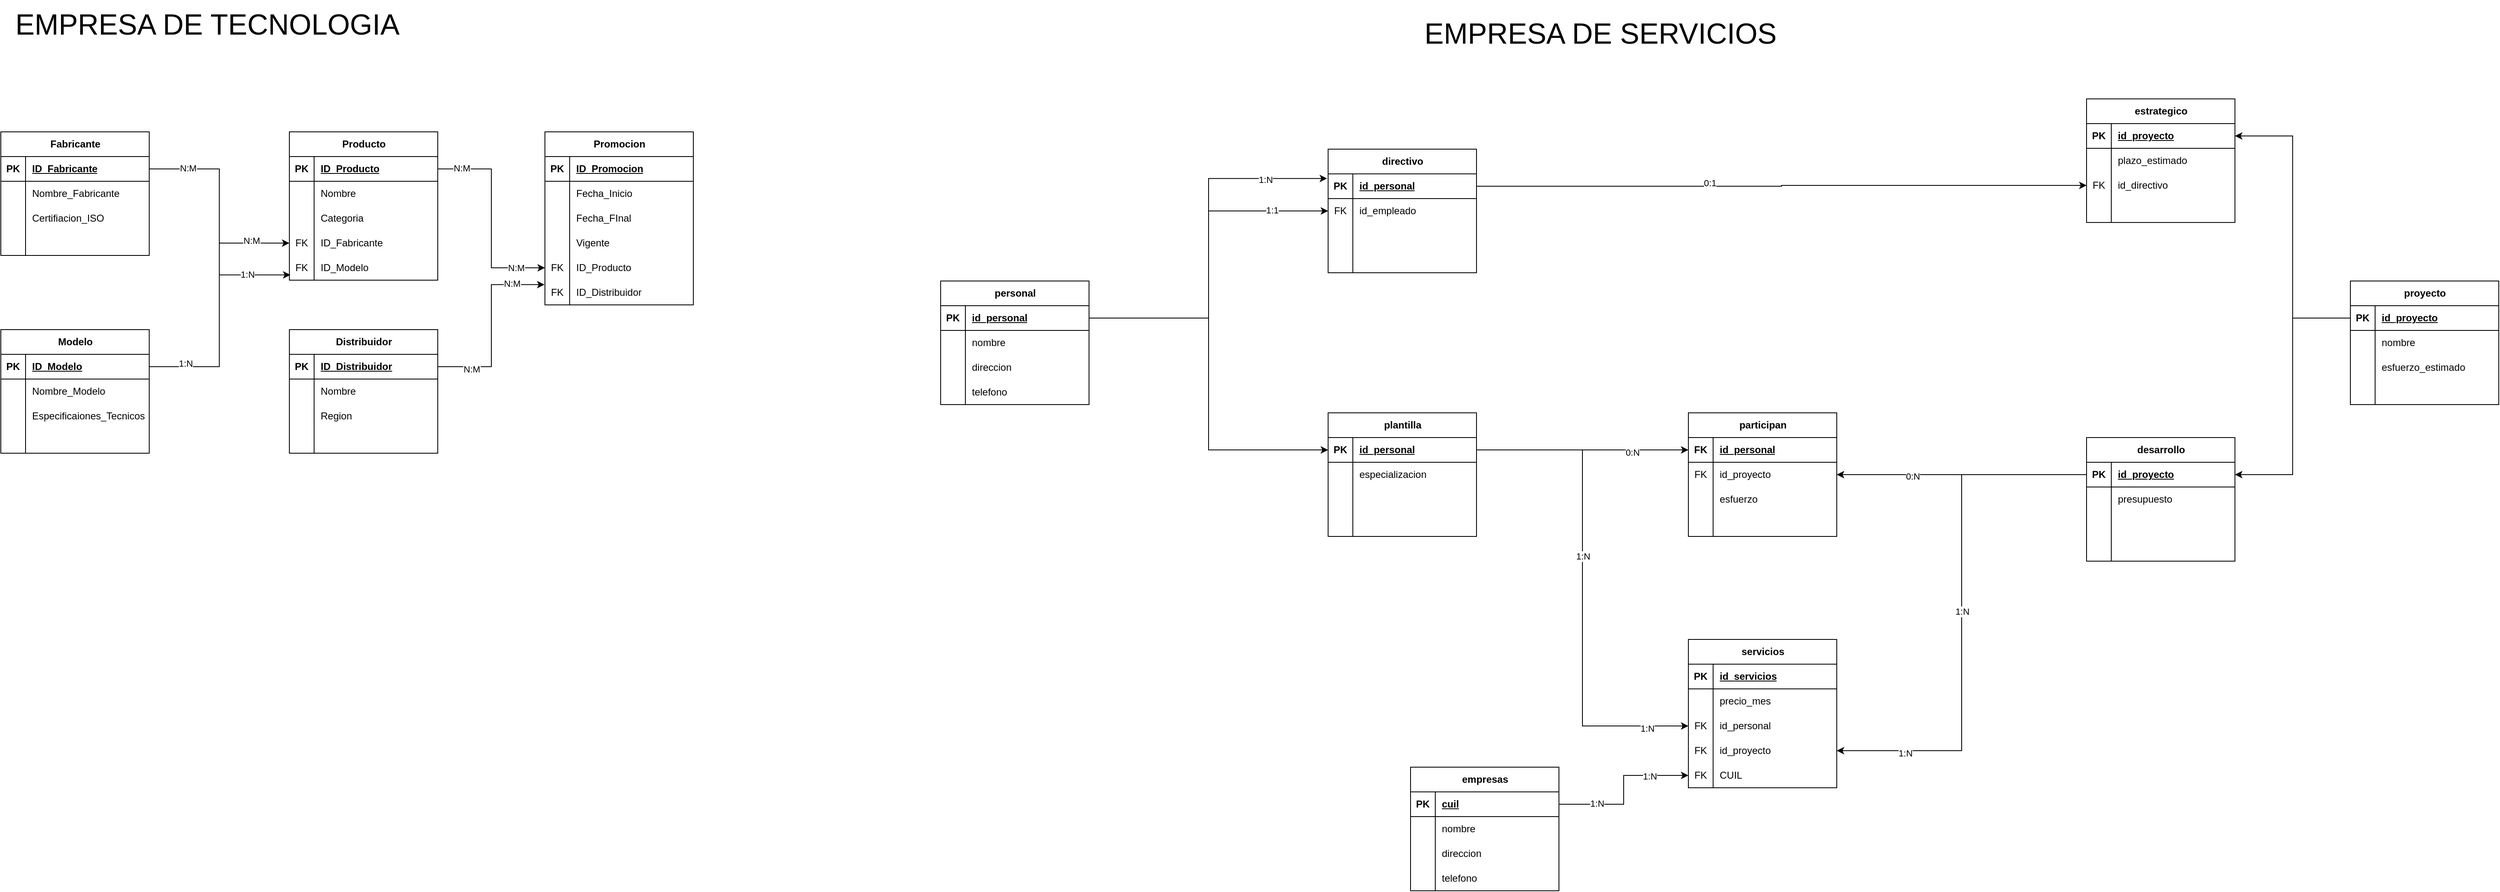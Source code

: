 <mxfile version="28.0.3">
  <diagram name="Página-1" id="XPIjYdWnRdukNfADN1ka">
    <mxGraphModel dx="3488" dy="1892" grid="1" gridSize="10" guides="1" tooltips="1" connect="1" arrows="1" fold="1" page="1" pageScale="1" pageWidth="827" pageHeight="1169" math="0" shadow="0">
      <root>
        <mxCell id="0" />
        <mxCell id="1" parent="0" />
        <mxCell id="aSKC6D2p8OnbH-miPYAr-1" value="Fabricante" style="shape=table;startSize=30;container=1;collapsible=1;childLayout=tableLayout;fixedRows=1;rowLines=0;fontStyle=1;align=center;resizeLast=1;html=1;" parent="1" vertex="1">
          <mxGeometry x="120" y="190" width="180" height="150" as="geometry" />
        </mxCell>
        <mxCell id="aSKC6D2p8OnbH-miPYAr-2" value="" style="shape=tableRow;horizontal=0;startSize=0;swimlaneHead=0;swimlaneBody=0;fillColor=none;collapsible=0;dropTarget=0;points=[[0,0.5],[1,0.5]];portConstraint=eastwest;top=0;left=0;right=0;bottom=1;" parent="aSKC6D2p8OnbH-miPYAr-1" vertex="1">
          <mxGeometry y="30" width="180" height="30" as="geometry" />
        </mxCell>
        <mxCell id="aSKC6D2p8OnbH-miPYAr-3" value="PK" style="shape=partialRectangle;connectable=0;fillColor=none;top=0;left=0;bottom=0;right=0;fontStyle=1;overflow=hidden;whiteSpace=wrap;html=1;" parent="aSKC6D2p8OnbH-miPYAr-2" vertex="1">
          <mxGeometry width="30" height="30" as="geometry">
            <mxRectangle width="30" height="30" as="alternateBounds" />
          </mxGeometry>
        </mxCell>
        <mxCell id="aSKC6D2p8OnbH-miPYAr-4" value="ID_Fabricante" style="shape=partialRectangle;connectable=0;fillColor=none;top=0;left=0;bottom=0;right=0;align=left;spacingLeft=6;fontStyle=5;overflow=hidden;whiteSpace=wrap;html=1;" parent="aSKC6D2p8OnbH-miPYAr-2" vertex="1">
          <mxGeometry x="30" width="150" height="30" as="geometry">
            <mxRectangle width="150" height="30" as="alternateBounds" />
          </mxGeometry>
        </mxCell>
        <mxCell id="aSKC6D2p8OnbH-miPYAr-5" value="" style="shape=tableRow;horizontal=0;startSize=0;swimlaneHead=0;swimlaneBody=0;fillColor=none;collapsible=0;dropTarget=0;points=[[0,0.5],[1,0.5]];portConstraint=eastwest;top=0;left=0;right=0;bottom=0;" parent="aSKC6D2p8OnbH-miPYAr-1" vertex="1">
          <mxGeometry y="60" width="180" height="30" as="geometry" />
        </mxCell>
        <mxCell id="aSKC6D2p8OnbH-miPYAr-6" value="" style="shape=partialRectangle;connectable=0;fillColor=none;top=0;left=0;bottom=0;right=0;editable=1;overflow=hidden;whiteSpace=wrap;html=1;" parent="aSKC6D2p8OnbH-miPYAr-5" vertex="1">
          <mxGeometry width="30" height="30" as="geometry">
            <mxRectangle width="30" height="30" as="alternateBounds" />
          </mxGeometry>
        </mxCell>
        <mxCell id="aSKC6D2p8OnbH-miPYAr-7" value="Nombre_Fabricante" style="shape=partialRectangle;connectable=0;fillColor=none;top=0;left=0;bottom=0;right=0;align=left;spacingLeft=6;overflow=hidden;whiteSpace=wrap;html=1;" parent="aSKC6D2p8OnbH-miPYAr-5" vertex="1">
          <mxGeometry x="30" width="150" height="30" as="geometry">
            <mxRectangle width="150" height="30" as="alternateBounds" />
          </mxGeometry>
        </mxCell>
        <mxCell id="aSKC6D2p8OnbH-miPYAr-8" value="" style="shape=tableRow;horizontal=0;startSize=0;swimlaneHead=0;swimlaneBody=0;fillColor=none;collapsible=0;dropTarget=0;points=[[0,0.5],[1,0.5]];portConstraint=eastwest;top=0;left=0;right=0;bottom=0;" parent="aSKC6D2p8OnbH-miPYAr-1" vertex="1">
          <mxGeometry y="90" width="180" height="30" as="geometry" />
        </mxCell>
        <mxCell id="aSKC6D2p8OnbH-miPYAr-9" value="" style="shape=partialRectangle;connectable=0;fillColor=none;top=0;left=0;bottom=0;right=0;editable=1;overflow=hidden;whiteSpace=wrap;html=1;" parent="aSKC6D2p8OnbH-miPYAr-8" vertex="1">
          <mxGeometry width="30" height="30" as="geometry">
            <mxRectangle width="30" height="30" as="alternateBounds" />
          </mxGeometry>
        </mxCell>
        <mxCell id="aSKC6D2p8OnbH-miPYAr-10" value="Certifiacion_ISO" style="shape=partialRectangle;connectable=0;fillColor=none;top=0;left=0;bottom=0;right=0;align=left;spacingLeft=6;overflow=hidden;whiteSpace=wrap;html=1;" parent="aSKC6D2p8OnbH-miPYAr-8" vertex="1">
          <mxGeometry x="30" width="150" height="30" as="geometry">
            <mxRectangle width="150" height="30" as="alternateBounds" />
          </mxGeometry>
        </mxCell>
        <mxCell id="aSKC6D2p8OnbH-miPYAr-11" value="" style="shape=tableRow;horizontal=0;startSize=0;swimlaneHead=0;swimlaneBody=0;fillColor=none;collapsible=0;dropTarget=0;points=[[0,0.5],[1,0.5]];portConstraint=eastwest;top=0;left=0;right=0;bottom=0;" parent="aSKC6D2p8OnbH-miPYAr-1" vertex="1">
          <mxGeometry y="120" width="180" height="30" as="geometry" />
        </mxCell>
        <mxCell id="aSKC6D2p8OnbH-miPYAr-12" value="" style="shape=partialRectangle;connectable=0;fillColor=none;top=0;left=0;bottom=0;right=0;editable=1;overflow=hidden;whiteSpace=wrap;html=1;" parent="aSKC6D2p8OnbH-miPYAr-11" vertex="1">
          <mxGeometry width="30" height="30" as="geometry">
            <mxRectangle width="30" height="30" as="alternateBounds" />
          </mxGeometry>
        </mxCell>
        <mxCell id="aSKC6D2p8OnbH-miPYAr-13" value="" style="shape=partialRectangle;connectable=0;fillColor=none;top=0;left=0;bottom=0;right=0;align=left;spacingLeft=6;overflow=hidden;whiteSpace=wrap;html=1;" parent="aSKC6D2p8OnbH-miPYAr-11" vertex="1">
          <mxGeometry x="30" width="150" height="30" as="geometry">
            <mxRectangle width="150" height="30" as="alternateBounds" />
          </mxGeometry>
        </mxCell>
        <mxCell id="aSKC6D2p8OnbH-miPYAr-14" value="Producto" style="shape=table;startSize=30;container=1;collapsible=1;childLayout=tableLayout;fixedRows=1;rowLines=0;fontStyle=1;align=center;resizeLast=1;html=1;" parent="1" vertex="1">
          <mxGeometry x="470" y="190" width="180" height="180" as="geometry" />
        </mxCell>
        <mxCell id="aSKC6D2p8OnbH-miPYAr-15" value="" style="shape=tableRow;horizontal=0;startSize=0;swimlaneHead=0;swimlaneBody=0;fillColor=none;collapsible=0;dropTarget=0;points=[[0,0.5],[1,0.5]];portConstraint=eastwest;top=0;left=0;right=0;bottom=1;" parent="aSKC6D2p8OnbH-miPYAr-14" vertex="1">
          <mxGeometry y="30" width="180" height="30" as="geometry" />
        </mxCell>
        <mxCell id="aSKC6D2p8OnbH-miPYAr-16" value="PK" style="shape=partialRectangle;connectable=0;fillColor=none;top=0;left=0;bottom=0;right=0;fontStyle=1;overflow=hidden;whiteSpace=wrap;html=1;" parent="aSKC6D2p8OnbH-miPYAr-15" vertex="1">
          <mxGeometry width="30" height="30" as="geometry">
            <mxRectangle width="30" height="30" as="alternateBounds" />
          </mxGeometry>
        </mxCell>
        <mxCell id="aSKC6D2p8OnbH-miPYAr-17" value="ID_Producto" style="shape=partialRectangle;connectable=0;fillColor=none;top=0;left=0;bottom=0;right=0;align=left;spacingLeft=6;fontStyle=5;overflow=hidden;whiteSpace=wrap;html=1;" parent="aSKC6D2p8OnbH-miPYAr-15" vertex="1">
          <mxGeometry x="30" width="150" height="30" as="geometry">
            <mxRectangle width="150" height="30" as="alternateBounds" />
          </mxGeometry>
        </mxCell>
        <mxCell id="aSKC6D2p8OnbH-miPYAr-18" value="" style="shape=tableRow;horizontal=0;startSize=0;swimlaneHead=0;swimlaneBody=0;fillColor=none;collapsible=0;dropTarget=0;points=[[0,0.5],[1,0.5]];portConstraint=eastwest;top=0;left=0;right=0;bottom=0;" parent="aSKC6D2p8OnbH-miPYAr-14" vertex="1">
          <mxGeometry y="60" width="180" height="30" as="geometry" />
        </mxCell>
        <mxCell id="aSKC6D2p8OnbH-miPYAr-19" value="" style="shape=partialRectangle;connectable=0;fillColor=none;top=0;left=0;bottom=0;right=0;editable=1;overflow=hidden;whiteSpace=wrap;html=1;" parent="aSKC6D2p8OnbH-miPYAr-18" vertex="1">
          <mxGeometry width="30" height="30" as="geometry">
            <mxRectangle width="30" height="30" as="alternateBounds" />
          </mxGeometry>
        </mxCell>
        <mxCell id="aSKC6D2p8OnbH-miPYAr-20" value="Nombre&lt;span style=&quot;white-space: pre;&quot;&gt;&#x9;&lt;/span&gt;" style="shape=partialRectangle;connectable=0;fillColor=none;top=0;left=0;bottom=0;right=0;align=left;spacingLeft=6;overflow=hidden;whiteSpace=wrap;html=1;" parent="aSKC6D2p8OnbH-miPYAr-18" vertex="1">
          <mxGeometry x="30" width="150" height="30" as="geometry">
            <mxRectangle width="150" height="30" as="alternateBounds" />
          </mxGeometry>
        </mxCell>
        <mxCell id="aSKC6D2p8OnbH-miPYAr-21" value="" style="shape=tableRow;horizontal=0;startSize=0;swimlaneHead=0;swimlaneBody=0;fillColor=none;collapsible=0;dropTarget=0;points=[[0,0.5],[1,0.5]];portConstraint=eastwest;top=0;left=0;right=0;bottom=0;" parent="aSKC6D2p8OnbH-miPYAr-14" vertex="1">
          <mxGeometry y="90" width="180" height="30" as="geometry" />
        </mxCell>
        <mxCell id="aSKC6D2p8OnbH-miPYAr-22" value="" style="shape=partialRectangle;connectable=0;fillColor=none;top=0;left=0;bottom=0;right=0;editable=1;overflow=hidden;whiteSpace=wrap;html=1;" parent="aSKC6D2p8OnbH-miPYAr-21" vertex="1">
          <mxGeometry width="30" height="30" as="geometry">
            <mxRectangle width="30" height="30" as="alternateBounds" />
          </mxGeometry>
        </mxCell>
        <mxCell id="aSKC6D2p8OnbH-miPYAr-23" value="Categoria" style="shape=partialRectangle;connectable=0;fillColor=none;top=0;left=0;bottom=0;right=0;align=left;spacingLeft=6;overflow=hidden;whiteSpace=wrap;html=1;" parent="aSKC6D2p8OnbH-miPYAr-21" vertex="1">
          <mxGeometry x="30" width="150" height="30" as="geometry">
            <mxRectangle width="150" height="30" as="alternateBounds" />
          </mxGeometry>
        </mxCell>
        <mxCell id="aSKC6D2p8OnbH-miPYAr-24" value="" style="shape=tableRow;horizontal=0;startSize=0;swimlaneHead=0;swimlaneBody=0;fillColor=none;collapsible=0;dropTarget=0;points=[[0,0.5],[1,0.5]];portConstraint=eastwest;top=0;left=0;right=0;bottom=0;" parent="aSKC6D2p8OnbH-miPYAr-14" vertex="1">
          <mxGeometry y="120" width="180" height="30" as="geometry" />
        </mxCell>
        <mxCell id="aSKC6D2p8OnbH-miPYAr-25" value="FK" style="shape=partialRectangle;connectable=0;fillColor=none;top=0;left=0;bottom=0;right=0;editable=1;overflow=hidden;whiteSpace=wrap;html=1;" parent="aSKC6D2p8OnbH-miPYAr-24" vertex="1">
          <mxGeometry width="30" height="30" as="geometry">
            <mxRectangle width="30" height="30" as="alternateBounds" />
          </mxGeometry>
        </mxCell>
        <mxCell id="aSKC6D2p8OnbH-miPYAr-26" value="ID_Fabricante" style="shape=partialRectangle;connectable=0;fillColor=none;top=0;left=0;bottom=0;right=0;align=left;spacingLeft=6;overflow=hidden;whiteSpace=wrap;html=1;" parent="aSKC6D2p8OnbH-miPYAr-24" vertex="1">
          <mxGeometry x="30" width="150" height="30" as="geometry">
            <mxRectangle width="150" height="30" as="alternateBounds" />
          </mxGeometry>
        </mxCell>
        <mxCell id="aSKC6D2p8OnbH-miPYAr-27" style="shape=tableRow;horizontal=0;startSize=0;swimlaneHead=0;swimlaneBody=0;fillColor=none;collapsible=0;dropTarget=0;points=[[0,0.5],[1,0.5]];portConstraint=eastwest;top=0;left=0;right=0;bottom=0;" parent="aSKC6D2p8OnbH-miPYAr-14" vertex="1">
          <mxGeometry y="150" width="180" height="30" as="geometry" />
        </mxCell>
        <mxCell id="aSKC6D2p8OnbH-miPYAr-28" value="FK" style="shape=partialRectangle;connectable=0;fillColor=none;top=0;left=0;bottom=0;right=0;editable=1;overflow=hidden;whiteSpace=wrap;html=1;" parent="aSKC6D2p8OnbH-miPYAr-27" vertex="1">
          <mxGeometry width="30" height="30" as="geometry">
            <mxRectangle width="30" height="30" as="alternateBounds" />
          </mxGeometry>
        </mxCell>
        <mxCell id="aSKC6D2p8OnbH-miPYAr-29" value="ID_Modelo" style="shape=partialRectangle;connectable=0;fillColor=none;top=0;left=0;bottom=0;right=0;align=left;spacingLeft=6;overflow=hidden;whiteSpace=wrap;html=1;" parent="aSKC6D2p8OnbH-miPYAr-27" vertex="1">
          <mxGeometry x="30" width="150" height="30" as="geometry">
            <mxRectangle width="150" height="30" as="alternateBounds" />
          </mxGeometry>
        </mxCell>
        <mxCell id="aSKC6D2p8OnbH-miPYAr-30" value="Modelo" style="shape=table;startSize=30;container=1;collapsible=1;childLayout=tableLayout;fixedRows=1;rowLines=0;fontStyle=1;align=center;resizeLast=1;html=1;" parent="1" vertex="1">
          <mxGeometry x="120" y="430" width="180" height="150" as="geometry" />
        </mxCell>
        <mxCell id="aSKC6D2p8OnbH-miPYAr-31" value="" style="shape=tableRow;horizontal=0;startSize=0;swimlaneHead=0;swimlaneBody=0;fillColor=none;collapsible=0;dropTarget=0;points=[[0,0.5],[1,0.5]];portConstraint=eastwest;top=0;left=0;right=0;bottom=1;" parent="aSKC6D2p8OnbH-miPYAr-30" vertex="1">
          <mxGeometry y="30" width="180" height="30" as="geometry" />
        </mxCell>
        <mxCell id="aSKC6D2p8OnbH-miPYAr-32" value="PK" style="shape=partialRectangle;connectable=0;fillColor=none;top=0;left=0;bottom=0;right=0;fontStyle=1;overflow=hidden;whiteSpace=wrap;html=1;" parent="aSKC6D2p8OnbH-miPYAr-31" vertex="1">
          <mxGeometry width="30" height="30" as="geometry">
            <mxRectangle width="30" height="30" as="alternateBounds" />
          </mxGeometry>
        </mxCell>
        <mxCell id="aSKC6D2p8OnbH-miPYAr-33" value="ID_Modelo" style="shape=partialRectangle;connectable=0;fillColor=none;top=0;left=0;bottom=0;right=0;align=left;spacingLeft=6;fontStyle=5;overflow=hidden;whiteSpace=wrap;html=1;" parent="aSKC6D2p8OnbH-miPYAr-31" vertex="1">
          <mxGeometry x="30" width="150" height="30" as="geometry">
            <mxRectangle width="150" height="30" as="alternateBounds" />
          </mxGeometry>
        </mxCell>
        <mxCell id="aSKC6D2p8OnbH-miPYAr-34" value="" style="shape=tableRow;horizontal=0;startSize=0;swimlaneHead=0;swimlaneBody=0;fillColor=none;collapsible=0;dropTarget=0;points=[[0,0.5],[1,0.5]];portConstraint=eastwest;top=0;left=0;right=0;bottom=0;" parent="aSKC6D2p8OnbH-miPYAr-30" vertex="1">
          <mxGeometry y="60" width="180" height="30" as="geometry" />
        </mxCell>
        <mxCell id="aSKC6D2p8OnbH-miPYAr-35" value="" style="shape=partialRectangle;connectable=0;fillColor=none;top=0;left=0;bottom=0;right=0;editable=1;overflow=hidden;whiteSpace=wrap;html=1;" parent="aSKC6D2p8OnbH-miPYAr-34" vertex="1">
          <mxGeometry width="30" height="30" as="geometry">
            <mxRectangle width="30" height="30" as="alternateBounds" />
          </mxGeometry>
        </mxCell>
        <mxCell id="aSKC6D2p8OnbH-miPYAr-36" value="Nombre_Modelo" style="shape=partialRectangle;connectable=0;fillColor=none;top=0;left=0;bottom=0;right=0;align=left;spacingLeft=6;overflow=hidden;whiteSpace=wrap;html=1;" parent="aSKC6D2p8OnbH-miPYAr-34" vertex="1">
          <mxGeometry x="30" width="150" height="30" as="geometry">
            <mxRectangle width="150" height="30" as="alternateBounds" />
          </mxGeometry>
        </mxCell>
        <mxCell id="aSKC6D2p8OnbH-miPYAr-37" value="" style="shape=tableRow;horizontal=0;startSize=0;swimlaneHead=0;swimlaneBody=0;fillColor=none;collapsible=0;dropTarget=0;points=[[0,0.5],[1,0.5]];portConstraint=eastwest;top=0;left=0;right=0;bottom=0;" parent="aSKC6D2p8OnbH-miPYAr-30" vertex="1">
          <mxGeometry y="90" width="180" height="30" as="geometry" />
        </mxCell>
        <mxCell id="aSKC6D2p8OnbH-miPYAr-38" value="" style="shape=partialRectangle;connectable=0;fillColor=none;top=0;left=0;bottom=0;right=0;editable=1;overflow=hidden;whiteSpace=wrap;html=1;" parent="aSKC6D2p8OnbH-miPYAr-37" vertex="1">
          <mxGeometry width="30" height="30" as="geometry">
            <mxRectangle width="30" height="30" as="alternateBounds" />
          </mxGeometry>
        </mxCell>
        <mxCell id="aSKC6D2p8OnbH-miPYAr-39" value="Especificaiones_Tecnicos" style="shape=partialRectangle;connectable=0;fillColor=none;top=0;left=0;bottom=0;right=0;align=left;spacingLeft=6;overflow=hidden;whiteSpace=wrap;html=1;" parent="aSKC6D2p8OnbH-miPYAr-37" vertex="1">
          <mxGeometry x="30" width="150" height="30" as="geometry">
            <mxRectangle width="150" height="30" as="alternateBounds" />
          </mxGeometry>
        </mxCell>
        <mxCell id="aSKC6D2p8OnbH-miPYAr-40" value="" style="shape=tableRow;horizontal=0;startSize=0;swimlaneHead=0;swimlaneBody=0;fillColor=none;collapsible=0;dropTarget=0;points=[[0,0.5],[1,0.5]];portConstraint=eastwest;top=0;left=0;right=0;bottom=0;" parent="aSKC6D2p8OnbH-miPYAr-30" vertex="1">
          <mxGeometry y="120" width="180" height="30" as="geometry" />
        </mxCell>
        <mxCell id="aSKC6D2p8OnbH-miPYAr-41" value="" style="shape=partialRectangle;connectable=0;fillColor=none;top=0;left=0;bottom=0;right=0;editable=1;overflow=hidden;whiteSpace=wrap;html=1;" parent="aSKC6D2p8OnbH-miPYAr-40" vertex="1">
          <mxGeometry width="30" height="30" as="geometry">
            <mxRectangle width="30" height="30" as="alternateBounds" />
          </mxGeometry>
        </mxCell>
        <mxCell id="aSKC6D2p8OnbH-miPYAr-42" value="" style="shape=partialRectangle;connectable=0;fillColor=none;top=0;left=0;bottom=0;right=0;align=left;spacingLeft=6;overflow=hidden;whiteSpace=wrap;html=1;" parent="aSKC6D2p8OnbH-miPYAr-40" vertex="1">
          <mxGeometry x="30" width="150" height="30" as="geometry">
            <mxRectangle width="150" height="30" as="alternateBounds" />
          </mxGeometry>
        </mxCell>
        <mxCell id="aSKC6D2p8OnbH-miPYAr-43" value="Promocion" style="shape=table;startSize=30;container=1;collapsible=1;childLayout=tableLayout;fixedRows=1;rowLines=0;fontStyle=1;align=center;resizeLast=1;html=1;" parent="1" vertex="1">
          <mxGeometry x="780" y="190" width="180" height="210" as="geometry" />
        </mxCell>
        <mxCell id="aSKC6D2p8OnbH-miPYAr-44" value="" style="shape=tableRow;horizontal=0;startSize=0;swimlaneHead=0;swimlaneBody=0;fillColor=none;collapsible=0;dropTarget=0;points=[[0,0.5],[1,0.5]];portConstraint=eastwest;top=0;left=0;right=0;bottom=1;" parent="aSKC6D2p8OnbH-miPYAr-43" vertex="1">
          <mxGeometry y="30" width="180" height="30" as="geometry" />
        </mxCell>
        <mxCell id="aSKC6D2p8OnbH-miPYAr-45" value="PK" style="shape=partialRectangle;connectable=0;fillColor=none;top=0;left=0;bottom=0;right=0;fontStyle=1;overflow=hidden;whiteSpace=wrap;html=1;" parent="aSKC6D2p8OnbH-miPYAr-44" vertex="1">
          <mxGeometry width="30" height="30" as="geometry">
            <mxRectangle width="30" height="30" as="alternateBounds" />
          </mxGeometry>
        </mxCell>
        <mxCell id="aSKC6D2p8OnbH-miPYAr-46" value="ID_Promocion" style="shape=partialRectangle;connectable=0;fillColor=none;top=0;left=0;bottom=0;right=0;align=left;spacingLeft=6;fontStyle=5;overflow=hidden;whiteSpace=wrap;html=1;" parent="aSKC6D2p8OnbH-miPYAr-44" vertex="1">
          <mxGeometry x="30" width="150" height="30" as="geometry">
            <mxRectangle width="150" height="30" as="alternateBounds" />
          </mxGeometry>
        </mxCell>
        <mxCell id="aSKC6D2p8OnbH-miPYAr-47" value="" style="shape=tableRow;horizontal=0;startSize=0;swimlaneHead=0;swimlaneBody=0;fillColor=none;collapsible=0;dropTarget=0;points=[[0,0.5],[1,0.5]];portConstraint=eastwest;top=0;left=0;right=0;bottom=0;" parent="aSKC6D2p8OnbH-miPYAr-43" vertex="1">
          <mxGeometry y="60" width="180" height="30" as="geometry" />
        </mxCell>
        <mxCell id="aSKC6D2p8OnbH-miPYAr-48" value="" style="shape=partialRectangle;connectable=0;fillColor=none;top=0;left=0;bottom=0;right=0;editable=1;overflow=hidden;whiteSpace=wrap;html=1;" parent="aSKC6D2p8OnbH-miPYAr-47" vertex="1">
          <mxGeometry width="30" height="30" as="geometry">
            <mxRectangle width="30" height="30" as="alternateBounds" />
          </mxGeometry>
        </mxCell>
        <mxCell id="aSKC6D2p8OnbH-miPYAr-49" value="Fecha_Inicio" style="shape=partialRectangle;connectable=0;fillColor=none;top=0;left=0;bottom=0;right=0;align=left;spacingLeft=6;overflow=hidden;whiteSpace=wrap;html=1;" parent="aSKC6D2p8OnbH-miPYAr-47" vertex="1">
          <mxGeometry x="30" width="150" height="30" as="geometry">
            <mxRectangle width="150" height="30" as="alternateBounds" />
          </mxGeometry>
        </mxCell>
        <mxCell id="aSKC6D2p8OnbH-miPYAr-50" value="" style="shape=tableRow;horizontal=0;startSize=0;swimlaneHead=0;swimlaneBody=0;fillColor=none;collapsible=0;dropTarget=0;points=[[0,0.5],[1,0.5]];portConstraint=eastwest;top=0;left=0;right=0;bottom=0;" parent="aSKC6D2p8OnbH-miPYAr-43" vertex="1">
          <mxGeometry y="90" width="180" height="30" as="geometry" />
        </mxCell>
        <mxCell id="aSKC6D2p8OnbH-miPYAr-51" value="" style="shape=partialRectangle;connectable=0;fillColor=none;top=0;left=0;bottom=0;right=0;editable=1;overflow=hidden;whiteSpace=wrap;html=1;" parent="aSKC6D2p8OnbH-miPYAr-50" vertex="1">
          <mxGeometry width="30" height="30" as="geometry">
            <mxRectangle width="30" height="30" as="alternateBounds" />
          </mxGeometry>
        </mxCell>
        <mxCell id="aSKC6D2p8OnbH-miPYAr-52" value="Fecha_FInal" style="shape=partialRectangle;connectable=0;fillColor=none;top=0;left=0;bottom=0;right=0;align=left;spacingLeft=6;overflow=hidden;whiteSpace=wrap;html=1;" parent="aSKC6D2p8OnbH-miPYAr-50" vertex="1">
          <mxGeometry x="30" width="150" height="30" as="geometry">
            <mxRectangle width="150" height="30" as="alternateBounds" />
          </mxGeometry>
        </mxCell>
        <mxCell id="aSKC6D2p8OnbH-miPYAr-53" value="" style="shape=tableRow;horizontal=0;startSize=0;swimlaneHead=0;swimlaneBody=0;fillColor=none;collapsible=0;dropTarget=0;points=[[0,0.5],[1,0.5]];portConstraint=eastwest;top=0;left=0;right=0;bottom=0;" parent="aSKC6D2p8OnbH-miPYAr-43" vertex="1">
          <mxGeometry y="120" width="180" height="30" as="geometry" />
        </mxCell>
        <mxCell id="aSKC6D2p8OnbH-miPYAr-54" value="" style="shape=partialRectangle;connectable=0;fillColor=none;top=0;left=0;bottom=0;right=0;editable=1;overflow=hidden;whiteSpace=wrap;html=1;" parent="aSKC6D2p8OnbH-miPYAr-53" vertex="1">
          <mxGeometry width="30" height="30" as="geometry">
            <mxRectangle width="30" height="30" as="alternateBounds" />
          </mxGeometry>
        </mxCell>
        <mxCell id="aSKC6D2p8OnbH-miPYAr-55" value="Vigente" style="shape=partialRectangle;connectable=0;fillColor=none;top=0;left=0;bottom=0;right=0;align=left;spacingLeft=6;overflow=hidden;whiteSpace=wrap;html=1;" parent="aSKC6D2p8OnbH-miPYAr-53" vertex="1">
          <mxGeometry x="30" width="150" height="30" as="geometry">
            <mxRectangle width="150" height="30" as="alternateBounds" />
          </mxGeometry>
        </mxCell>
        <mxCell id="aSKC6D2p8OnbH-miPYAr-56" style="shape=tableRow;horizontal=0;startSize=0;swimlaneHead=0;swimlaneBody=0;fillColor=none;collapsible=0;dropTarget=0;points=[[0,0.5],[1,0.5]];portConstraint=eastwest;top=0;left=0;right=0;bottom=0;" parent="aSKC6D2p8OnbH-miPYAr-43" vertex="1">
          <mxGeometry y="150" width="180" height="30" as="geometry" />
        </mxCell>
        <mxCell id="aSKC6D2p8OnbH-miPYAr-57" value="FK" style="shape=partialRectangle;connectable=0;fillColor=none;top=0;left=0;bottom=0;right=0;editable=1;overflow=hidden;whiteSpace=wrap;html=1;" parent="aSKC6D2p8OnbH-miPYAr-56" vertex="1">
          <mxGeometry width="30" height="30" as="geometry">
            <mxRectangle width="30" height="30" as="alternateBounds" />
          </mxGeometry>
        </mxCell>
        <mxCell id="aSKC6D2p8OnbH-miPYAr-58" value="ID_Producto" style="shape=partialRectangle;connectable=0;fillColor=none;top=0;left=0;bottom=0;right=0;align=left;spacingLeft=6;overflow=hidden;whiteSpace=wrap;html=1;" parent="aSKC6D2p8OnbH-miPYAr-56" vertex="1">
          <mxGeometry x="30" width="150" height="30" as="geometry">
            <mxRectangle width="150" height="30" as="alternateBounds" />
          </mxGeometry>
        </mxCell>
        <mxCell id="aSKC6D2p8OnbH-miPYAr-59" style="shape=tableRow;horizontal=0;startSize=0;swimlaneHead=0;swimlaneBody=0;fillColor=none;collapsible=0;dropTarget=0;points=[[0,0.5],[1,0.5]];portConstraint=eastwest;top=0;left=0;right=0;bottom=0;" parent="aSKC6D2p8OnbH-miPYAr-43" vertex="1">
          <mxGeometry y="180" width="180" height="30" as="geometry" />
        </mxCell>
        <mxCell id="aSKC6D2p8OnbH-miPYAr-60" value="FK" style="shape=partialRectangle;connectable=0;fillColor=none;top=0;left=0;bottom=0;right=0;editable=1;overflow=hidden;whiteSpace=wrap;html=1;" parent="aSKC6D2p8OnbH-miPYAr-59" vertex="1">
          <mxGeometry width="30" height="30" as="geometry">
            <mxRectangle width="30" height="30" as="alternateBounds" />
          </mxGeometry>
        </mxCell>
        <mxCell id="aSKC6D2p8OnbH-miPYAr-61" value="ID_Distribuidor" style="shape=partialRectangle;connectable=0;fillColor=none;top=0;left=0;bottom=0;right=0;align=left;spacingLeft=6;overflow=hidden;whiteSpace=wrap;html=1;" parent="aSKC6D2p8OnbH-miPYAr-59" vertex="1">
          <mxGeometry x="30" width="150" height="30" as="geometry">
            <mxRectangle width="150" height="30" as="alternateBounds" />
          </mxGeometry>
        </mxCell>
        <mxCell id="aSKC6D2p8OnbH-miPYAr-62" value="Distribuidor" style="shape=table;startSize=30;container=1;collapsible=1;childLayout=tableLayout;fixedRows=1;rowLines=0;fontStyle=1;align=center;resizeLast=1;html=1;" parent="1" vertex="1">
          <mxGeometry x="470" y="430" width="180" height="150" as="geometry" />
        </mxCell>
        <mxCell id="aSKC6D2p8OnbH-miPYAr-63" value="" style="shape=tableRow;horizontal=0;startSize=0;swimlaneHead=0;swimlaneBody=0;fillColor=none;collapsible=0;dropTarget=0;points=[[0,0.5],[1,0.5]];portConstraint=eastwest;top=0;left=0;right=0;bottom=1;" parent="aSKC6D2p8OnbH-miPYAr-62" vertex="1">
          <mxGeometry y="30" width="180" height="30" as="geometry" />
        </mxCell>
        <mxCell id="aSKC6D2p8OnbH-miPYAr-64" value="PK" style="shape=partialRectangle;connectable=0;fillColor=none;top=0;left=0;bottom=0;right=0;fontStyle=1;overflow=hidden;whiteSpace=wrap;html=1;" parent="aSKC6D2p8OnbH-miPYAr-63" vertex="1">
          <mxGeometry width="30" height="30" as="geometry">
            <mxRectangle width="30" height="30" as="alternateBounds" />
          </mxGeometry>
        </mxCell>
        <mxCell id="aSKC6D2p8OnbH-miPYAr-65" value="ID_Distribuidor" style="shape=partialRectangle;connectable=0;fillColor=none;top=0;left=0;bottom=0;right=0;align=left;spacingLeft=6;fontStyle=5;overflow=hidden;whiteSpace=wrap;html=1;" parent="aSKC6D2p8OnbH-miPYAr-63" vertex="1">
          <mxGeometry x="30" width="150" height="30" as="geometry">
            <mxRectangle width="150" height="30" as="alternateBounds" />
          </mxGeometry>
        </mxCell>
        <mxCell id="aSKC6D2p8OnbH-miPYAr-66" value="" style="shape=tableRow;horizontal=0;startSize=0;swimlaneHead=0;swimlaneBody=0;fillColor=none;collapsible=0;dropTarget=0;points=[[0,0.5],[1,0.5]];portConstraint=eastwest;top=0;left=0;right=0;bottom=0;" parent="aSKC6D2p8OnbH-miPYAr-62" vertex="1">
          <mxGeometry y="60" width="180" height="30" as="geometry" />
        </mxCell>
        <mxCell id="aSKC6D2p8OnbH-miPYAr-67" value="" style="shape=partialRectangle;connectable=0;fillColor=none;top=0;left=0;bottom=0;right=0;editable=1;overflow=hidden;whiteSpace=wrap;html=1;" parent="aSKC6D2p8OnbH-miPYAr-66" vertex="1">
          <mxGeometry width="30" height="30" as="geometry">
            <mxRectangle width="30" height="30" as="alternateBounds" />
          </mxGeometry>
        </mxCell>
        <mxCell id="aSKC6D2p8OnbH-miPYAr-68" value="Nombre" style="shape=partialRectangle;connectable=0;fillColor=none;top=0;left=0;bottom=0;right=0;align=left;spacingLeft=6;overflow=hidden;whiteSpace=wrap;html=1;" parent="aSKC6D2p8OnbH-miPYAr-66" vertex="1">
          <mxGeometry x="30" width="150" height="30" as="geometry">
            <mxRectangle width="150" height="30" as="alternateBounds" />
          </mxGeometry>
        </mxCell>
        <mxCell id="aSKC6D2p8OnbH-miPYAr-69" value="" style="shape=tableRow;horizontal=0;startSize=0;swimlaneHead=0;swimlaneBody=0;fillColor=none;collapsible=0;dropTarget=0;points=[[0,0.5],[1,0.5]];portConstraint=eastwest;top=0;left=0;right=0;bottom=0;" parent="aSKC6D2p8OnbH-miPYAr-62" vertex="1">
          <mxGeometry y="90" width="180" height="30" as="geometry" />
        </mxCell>
        <mxCell id="aSKC6D2p8OnbH-miPYAr-70" value="" style="shape=partialRectangle;connectable=0;fillColor=none;top=0;left=0;bottom=0;right=0;editable=1;overflow=hidden;whiteSpace=wrap;html=1;" parent="aSKC6D2p8OnbH-miPYAr-69" vertex="1">
          <mxGeometry width="30" height="30" as="geometry">
            <mxRectangle width="30" height="30" as="alternateBounds" />
          </mxGeometry>
        </mxCell>
        <mxCell id="aSKC6D2p8OnbH-miPYAr-71" value="Region" style="shape=partialRectangle;connectable=0;fillColor=none;top=0;left=0;bottom=0;right=0;align=left;spacingLeft=6;overflow=hidden;whiteSpace=wrap;html=1;" parent="aSKC6D2p8OnbH-miPYAr-69" vertex="1">
          <mxGeometry x="30" width="150" height="30" as="geometry">
            <mxRectangle width="150" height="30" as="alternateBounds" />
          </mxGeometry>
        </mxCell>
        <mxCell id="aSKC6D2p8OnbH-miPYAr-72" value="" style="shape=tableRow;horizontal=0;startSize=0;swimlaneHead=0;swimlaneBody=0;fillColor=none;collapsible=0;dropTarget=0;points=[[0,0.5],[1,0.5]];portConstraint=eastwest;top=0;left=0;right=0;bottom=0;" parent="aSKC6D2p8OnbH-miPYAr-62" vertex="1">
          <mxGeometry y="120" width="180" height="30" as="geometry" />
        </mxCell>
        <mxCell id="aSKC6D2p8OnbH-miPYAr-73" value="" style="shape=partialRectangle;connectable=0;fillColor=none;top=0;left=0;bottom=0;right=0;editable=1;overflow=hidden;whiteSpace=wrap;html=1;" parent="aSKC6D2p8OnbH-miPYAr-72" vertex="1">
          <mxGeometry width="30" height="30" as="geometry">
            <mxRectangle width="30" height="30" as="alternateBounds" />
          </mxGeometry>
        </mxCell>
        <mxCell id="aSKC6D2p8OnbH-miPYAr-74" value="" style="shape=partialRectangle;connectable=0;fillColor=none;top=0;left=0;bottom=0;right=0;align=left;spacingLeft=6;overflow=hidden;whiteSpace=wrap;html=1;" parent="aSKC6D2p8OnbH-miPYAr-72" vertex="1">
          <mxGeometry x="30" width="150" height="30" as="geometry">
            <mxRectangle width="150" height="30" as="alternateBounds" />
          </mxGeometry>
        </mxCell>
        <mxCell id="aSKC6D2p8OnbH-miPYAr-75" style="edgeStyle=orthogonalEdgeStyle;rounded=0;orthogonalLoop=1;jettySize=auto;html=1;entryX=0.007;entryY=0.788;entryDx=0;entryDy=0;entryPerimeter=0;" parent="1" source="aSKC6D2p8OnbH-miPYAr-2" target="aSKC6D2p8OnbH-miPYAr-27" edge="1">
          <mxGeometry relative="1" as="geometry" />
        </mxCell>
        <mxCell id="aSKC6D2p8OnbH-miPYAr-76" value="N:M" style="edgeLabel;html=1;align=center;verticalAlign=middle;resizable=0;points=[];" parent="aSKC6D2p8OnbH-miPYAr-75" vertex="1" connectable="0">
          <mxGeometry x="-0.689" y="1" relative="1" as="geometry">
            <mxPoint as="offset" />
          </mxGeometry>
        </mxCell>
        <mxCell id="aSKC6D2p8OnbH-miPYAr-77" value="1:N" style="edgeLabel;html=1;align=center;verticalAlign=middle;resizable=0;points=[];" parent="aSKC6D2p8OnbH-miPYAr-75" vertex="1" connectable="0">
          <mxGeometry x="0.652" y="1" relative="1" as="geometry">
            <mxPoint as="offset" />
          </mxGeometry>
        </mxCell>
        <mxCell id="aSKC6D2p8OnbH-miPYAr-78" style="edgeStyle=orthogonalEdgeStyle;rounded=0;orthogonalLoop=1;jettySize=auto;html=1;entryX=0;entryY=0.5;entryDx=0;entryDy=0;" parent="1" source="aSKC6D2p8OnbH-miPYAr-31" target="aSKC6D2p8OnbH-miPYAr-24" edge="1">
          <mxGeometry relative="1" as="geometry" />
        </mxCell>
        <mxCell id="aSKC6D2p8OnbH-miPYAr-79" value="N:M" style="edgeLabel;html=1;align=center;verticalAlign=middle;resizable=0;points=[];" parent="aSKC6D2p8OnbH-miPYAr-78" vertex="1" connectable="0">
          <mxGeometry x="0.714" y="3" relative="1" as="geometry">
            <mxPoint as="offset" />
          </mxGeometry>
        </mxCell>
        <mxCell id="aSKC6D2p8OnbH-miPYAr-80" value="1:N" style="edgeLabel;html=1;align=center;verticalAlign=middle;resizable=0;points=[];" parent="aSKC6D2p8OnbH-miPYAr-78" vertex="1" connectable="0">
          <mxGeometry x="-0.726" y="4" relative="1" as="geometry">
            <mxPoint as="offset" />
          </mxGeometry>
        </mxCell>
        <mxCell id="aSKC6D2p8OnbH-miPYAr-81" style="edgeStyle=orthogonalEdgeStyle;rounded=0;orthogonalLoop=1;jettySize=auto;html=1;entryX=-0.003;entryY=0.18;entryDx=0;entryDy=0;entryPerimeter=0;" parent="1" source="aSKC6D2p8OnbH-miPYAr-63" target="aSKC6D2p8OnbH-miPYAr-59" edge="1">
          <mxGeometry relative="1" as="geometry" />
        </mxCell>
        <mxCell id="aSKC6D2p8OnbH-miPYAr-82" value="N:M" style="edgeLabel;html=1;align=center;verticalAlign=middle;resizable=0;points=[];" parent="aSKC6D2p8OnbH-miPYAr-81" vertex="1" connectable="0">
          <mxGeometry x="-0.643" y="-3" relative="1" as="geometry">
            <mxPoint as="offset" />
          </mxGeometry>
        </mxCell>
        <mxCell id="aSKC6D2p8OnbH-miPYAr-83" value="N:M" style="edgeLabel;html=1;align=center;verticalAlign=middle;resizable=0;points=[];" parent="aSKC6D2p8OnbH-miPYAr-81" vertex="1" connectable="0">
          <mxGeometry x="0.648" y="2" relative="1" as="geometry">
            <mxPoint x="1" as="offset" />
          </mxGeometry>
        </mxCell>
        <mxCell id="aSKC6D2p8OnbH-miPYAr-84" style="edgeStyle=orthogonalEdgeStyle;rounded=0;orthogonalLoop=1;jettySize=auto;html=1;entryX=0;entryY=0.5;entryDx=0;entryDy=0;" parent="1" source="aSKC6D2p8OnbH-miPYAr-15" target="aSKC6D2p8OnbH-miPYAr-56" edge="1">
          <mxGeometry relative="1" as="geometry" />
        </mxCell>
        <mxCell id="aSKC6D2p8OnbH-miPYAr-85" value="N:M" style="edgeLabel;html=1;align=center;verticalAlign=middle;resizable=0;points=[];" parent="aSKC6D2p8OnbH-miPYAr-84" vertex="1" connectable="0">
          <mxGeometry x="-0.767" y="1" relative="1" as="geometry">
            <mxPoint as="offset" />
          </mxGeometry>
        </mxCell>
        <mxCell id="aSKC6D2p8OnbH-miPYAr-86" value="N:M" style="edgeLabel;html=1;align=center;verticalAlign=middle;resizable=0;points=[];" parent="aSKC6D2p8OnbH-miPYAr-84" vertex="1" connectable="0">
          <mxGeometry x="0.72" relative="1" as="geometry">
            <mxPoint as="offset" />
          </mxGeometry>
        </mxCell>
        <mxCell id="QFSsAqnmaocTYYnQXa2R-1" value="EMPRESA DE TECNOLOGIA&amp;nbsp;&lt;div&gt;&lt;br&gt;&lt;/div&gt;" style="text;html=1;align=center;verticalAlign=middle;resizable=0;points=[];autosize=1;strokeColor=none;fillColor=none;fontSize=35;" vertex="1" parent="1">
          <mxGeometry x="125" y="30" width="500" height="100" as="geometry" />
        </mxCell>
        <mxCell id="QFSsAqnmaocTYYnQXa2R-2" value="personal" style="shape=table;startSize=30;container=1;collapsible=1;childLayout=tableLayout;fixedRows=1;rowLines=0;fontStyle=1;align=center;resizeLast=1;html=1;" vertex="1" parent="1">
          <mxGeometry x="1260" y="371" width="180" height="150" as="geometry" />
        </mxCell>
        <mxCell id="QFSsAqnmaocTYYnQXa2R-3" value="" style="shape=tableRow;horizontal=0;startSize=0;swimlaneHead=0;swimlaneBody=0;fillColor=none;collapsible=0;dropTarget=0;points=[[0,0.5],[1,0.5]];portConstraint=eastwest;top=0;left=0;right=0;bottom=1;" vertex="1" parent="QFSsAqnmaocTYYnQXa2R-2">
          <mxGeometry y="30" width="180" height="30" as="geometry" />
        </mxCell>
        <mxCell id="QFSsAqnmaocTYYnQXa2R-4" value="PK" style="shape=partialRectangle;connectable=0;fillColor=none;top=0;left=0;bottom=0;right=0;fontStyle=1;overflow=hidden;whiteSpace=wrap;html=1;" vertex="1" parent="QFSsAqnmaocTYYnQXa2R-3">
          <mxGeometry width="30" height="30" as="geometry">
            <mxRectangle width="30" height="30" as="alternateBounds" />
          </mxGeometry>
        </mxCell>
        <mxCell id="QFSsAqnmaocTYYnQXa2R-5" value="id_personal" style="shape=partialRectangle;connectable=0;fillColor=none;top=0;left=0;bottom=0;right=0;align=left;spacingLeft=6;fontStyle=5;overflow=hidden;whiteSpace=wrap;html=1;" vertex="1" parent="QFSsAqnmaocTYYnQXa2R-3">
          <mxGeometry x="30" width="150" height="30" as="geometry">
            <mxRectangle width="150" height="30" as="alternateBounds" />
          </mxGeometry>
        </mxCell>
        <mxCell id="QFSsAqnmaocTYYnQXa2R-6" value="" style="shape=tableRow;horizontal=0;startSize=0;swimlaneHead=0;swimlaneBody=0;fillColor=none;collapsible=0;dropTarget=0;points=[[0,0.5],[1,0.5]];portConstraint=eastwest;top=0;left=0;right=0;bottom=0;" vertex="1" parent="QFSsAqnmaocTYYnQXa2R-2">
          <mxGeometry y="60" width="180" height="30" as="geometry" />
        </mxCell>
        <mxCell id="QFSsAqnmaocTYYnQXa2R-7" value="" style="shape=partialRectangle;connectable=0;fillColor=none;top=0;left=0;bottom=0;right=0;editable=1;overflow=hidden;whiteSpace=wrap;html=1;" vertex="1" parent="QFSsAqnmaocTYYnQXa2R-6">
          <mxGeometry width="30" height="30" as="geometry">
            <mxRectangle width="30" height="30" as="alternateBounds" />
          </mxGeometry>
        </mxCell>
        <mxCell id="QFSsAqnmaocTYYnQXa2R-8" value="nombre" style="shape=partialRectangle;connectable=0;fillColor=none;top=0;left=0;bottom=0;right=0;align=left;spacingLeft=6;overflow=hidden;whiteSpace=wrap;html=1;" vertex="1" parent="QFSsAqnmaocTYYnQXa2R-6">
          <mxGeometry x="30" width="150" height="30" as="geometry">
            <mxRectangle width="150" height="30" as="alternateBounds" />
          </mxGeometry>
        </mxCell>
        <mxCell id="QFSsAqnmaocTYYnQXa2R-9" value="" style="shape=tableRow;horizontal=0;startSize=0;swimlaneHead=0;swimlaneBody=0;fillColor=none;collapsible=0;dropTarget=0;points=[[0,0.5],[1,0.5]];portConstraint=eastwest;top=0;left=0;right=0;bottom=0;" vertex="1" parent="QFSsAqnmaocTYYnQXa2R-2">
          <mxGeometry y="90" width="180" height="30" as="geometry" />
        </mxCell>
        <mxCell id="QFSsAqnmaocTYYnQXa2R-10" value="" style="shape=partialRectangle;connectable=0;fillColor=none;top=0;left=0;bottom=0;right=0;editable=1;overflow=hidden;whiteSpace=wrap;html=1;" vertex="1" parent="QFSsAqnmaocTYYnQXa2R-9">
          <mxGeometry width="30" height="30" as="geometry">
            <mxRectangle width="30" height="30" as="alternateBounds" />
          </mxGeometry>
        </mxCell>
        <mxCell id="QFSsAqnmaocTYYnQXa2R-11" value="direccion" style="shape=partialRectangle;connectable=0;fillColor=none;top=0;left=0;bottom=0;right=0;align=left;spacingLeft=6;overflow=hidden;whiteSpace=wrap;html=1;" vertex="1" parent="QFSsAqnmaocTYYnQXa2R-9">
          <mxGeometry x="30" width="150" height="30" as="geometry">
            <mxRectangle width="150" height="30" as="alternateBounds" />
          </mxGeometry>
        </mxCell>
        <mxCell id="QFSsAqnmaocTYYnQXa2R-12" value="" style="shape=tableRow;horizontal=0;startSize=0;swimlaneHead=0;swimlaneBody=0;fillColor=none;collapsible=0;dropTarget=0;points=[[0,0.5],[1,0.5]];portConstraint=eastwest;top=0;left=0;right=0;bottom=0;" vertex="1" parent="QFSsAqnmaocTYYnQXa2R-2">
          <mxGeometry y="120" width="180" height="30" as="geometry" />
        </mxCell>
        <mxCell id="QFSsAqnmaocTYYnQXa2R-13" value="" style="shape=partialRectangle;connectable=0;fillColor=none;top=0;left=0;bottom=0;right=0;editable=1;overflow=hidden;whiteSpace=wrap;html=1;" vertex="1" parent="QFSsAqnmaocTYYnQXa2R-12">
          <mxGeometry width="30" height="30" as="geometry">
            <mxRectangle width="30" height="30" as="alternateBounds" />
          </mxGeometry>
        </mxCell>
        <mxCell id="QFSsAqnmaocTYYnQXa2R-14" value="telefono" style="shape=partialRectangle;connectable=0;fillColor=none;top=0;left=0;bottom=0;right=0;align=left;spacingLeft=6;overflow=hidden;whiteSpace=wrap;html=1;" vertex="1" parent="QFSsAqnmaocTYYnQXa2R-12">
          <mxGeometry x="30" width="150" height="30" as="geometry">
            <mxRectangle width="150" height="30" as="alternateBounds" />
          </mxGeometry>
        </mxCell>
        <mxCell id="QFSsAqnmaocTYYnQXa2R-15" value="directivo" style="shape=table;startSize=30;container=1;collapsible=1;childLayout=tableLayout;fixedRows=1;rowLines=0;fontStyle=1;align=center;resizeLast=1;html=1;" vertex="1" parent="1">
          <mxGeometry x="1730" y="211" width="180" height="150" as="geometry" />
        </mxCell>
        <mxCell id="QFSsAqnmaocTYYnQXa2R-16" value="" style="shape=tableRow;horizontal=0;startSize=0;swimlaneHead=0;swimlaneBody=0;fillColor=none;collapsible=0;dropTarget=0;points=[[0,0.5],[1,0.5]];portConstraint=eastwest;top=0;left=0;right=0;bottom=1;" vertex="1" parent="QFSsAqnmaocTYYnQXa2R-15">
          <mxGeometry y="30" width="180" height="30" as="geometry" />
        </mxCell>
        <mxCell id="QFSsAqnmaocTYYnQXa2R-17" value="PK" style="shape=partialRectangle;connectable=0;fillColor=none;top=0;left=0;bottom=0;right=0;fontStyle=1;overflow=hidden;whiteSpace=wrap;html=1;" vertex="1" parent="QFSsAqnmaocTYYnQXa2R-16">
          <mxGeometry width="30" height="30" as="geometry">
            <mxRectangle width="30" height="30" as="alternateBounds" />
          </mxGeometry>
        </mxCell>
        <mxCell id="QFSsAqnmaocTYYnQXa2R-18" value="id_personal" style="shape=partialRectangle;connectable=0;fillColor=none;top=0;left=0;bottom=0;right=0;align=left;spacingLeft=6;fontStyle=5;overflow=hidden;whiteSpace=wrap;html=1;" vertex="1" parent="QFSsAqnmaocTYYnQXa2R-16">
          <mxGeometry x="30" width="150" height="30" as="geometry">
            <mxRectangle width="150" height="30" as="alternateBounds" />
          </mxGeometry>
        </mxCell>
        <mxCell id="QFSsAqnmaocTYYnQXa2R-19" value="" style="shape=tableRow;horizontal=0;startSize=0;swimlaneHead=0;swimlaneBody=0;fillColor=none;collapsible=0;dropTarget=0;points=[[0,0.5],[1,0.5]];portConstraint=eastwest;top=0;left=0;right=0;bottom=0;" vertex="1" parent="QFSsAqnmaocTYYnQXa2R-15">
          <mxGeometry y="60" width="180" height="30" as="geometry" />
        </mxCell>
        <mxCell id="QFSsAqnmaocTYYnQXa2R-20" value="FK" style="shape=partialRectangle;connectable=0;fillColor=none;top=0;left=0;bottom=0;right=0;editable=1;overflow=hidden;whiteSpace=wrap;html=1;" vertex="1" parent="QFSsAqnmaocTYYnQXa2R-19">
          <mxGeometry width="30" height="30" as="geometry">
            <mxRectangle width="30" height="30" as="alternateBounds" />
          </mxGeometry>
        </mxCell>
        <mxCell id="QFSsAqnmaocTYYnQXa2R-21" value="id_empleado" style="shape=partialRectangle;connectable=0;fillColor=none;top=0;left=0;bottom=0;right=0;align=left;spacingLeft=6;overflow=hidden;whiteSpace=wrap;html=1;" vertex="1" parent="QFSsAqnmaocTYYnQXa2R-19">
          <mxGeometry x="30" width="150" height="30" as="geometry">
            <mxRectangle width="150" height="30" as="alternateBounds" />
          </mxGeometry>
        </mxCell>
        <mxCell id="QFSsAqnmaocTYYnQXa2R-22" value="" style="shape=tableRow;horizontal=0;startSize=0;swimlaneHead=0;swimlaneBody=0;fillColor=none;collapsible=0;dropTarget=0;points=[[0,0.5],[1,0.5]];portConstraint=eastwest;top=0;left=0;right=0;bottom=0;" vertex="1" parent="QFSsAqnmaocTYYnQXa2R-15">
          <mxGeometry y="90" width="180" height="30" as="geometry" />
        </mxCell>
        <mxCell id="QFSsAqnmaocTYYnQXa2R-23" value="" style="shape=partialRectangle;connectable=0;fillColor=none;top=0;left=0;bottom=0;right=0;editable=1;overflow=hidden;whiteSpace=wrap;html=1;" vertex="1" parent="QFSsAqnmaocTYYnQXa2R-22">
          <mxGeometry width="30" height="30" as="geometry">
            <mxRectangle width="30" height="30" as="alternateBounds" />
          </mxGeometry>
        </mxCell>
        <mxCell id="QFSsAqnmaocTYYnQXa2R-24" value="" style="shape=partialRectangle;connectable=0;fillColor=none;top=0;left=0;bottom=0;right=0;align=left;spacingLeft=6;overflow=hidden;whiteSpace=wrap;html=1;" vertex="1" parent="QFSsAqnmaocTYYnQXa2R-22">
          <mxGeometry x="30" width="150" height="30" as="geometry">
            <mxRectangle width="150" height="30" as="alternateBounds" />
          </mxGeometry>
        </mxCell>
        <mxCell id="QFSsAqnmaocTYYnQXa2R-25" value="" style="shape=tableRow;horizontal=0;startSize=0;swimlaneHead=0;swimlaneBody=0;fillColor=none;collapsible=0;dropTarget=0;points=[[0,0.5],[1,0.5]];portConstraint=eastwest;top=0;left=0;right=0;bottom=0;" vertex="1" parent="QFSsAqnmaocTYYnQXa2R-15">
          <mxGeometry y="120" width="180" height="30" as="geometry" />
        </mxCell>
        <mxCell id="QFSsAqnmaocTYYnQXa2R-26" value="" style="shape=partialRectangle;connectable=0;fillColor=none;top=0;left=0;bottom=0;right=0;editable=1;overflow=hidden;whiteSpace=wrap;html=1;" vertex="1" parent="QFSsAqnmaocTYYnQXa2R-25">
          <mxGeometry width="30" height="30" as="geometry">
            <mxRectangle width="30" height="30" as="alternateBounds" />
          </mxGeometry>
        </mxCell>
        <mxCell id="QFSsAqnmaocTYYnQXa2R-27" value="" style="shape=partialRectangle;connectable=0;fillColor=none;top=0;left=0;bottom=0;right=0;align=left;spacingLeft=6;overflow=hidden;whiteSpace=wrap;html=1;" vertex="1" parent="QFSsAqnmaocTYYnQXa2R-25">
          <mxGeometry x="30" width="150" height="30" as="geometry">
            <mxRectangle width="150" height="30" as="alternateBounds" />
          </mxGeometry>
        </mxCell>
        <mxCell id="QFSsAqnmaocTYYnQXa2R-28" value="plantilla" style="shape=table;startSize=30;container=1;collapsible=1;childLayout=tableLayout;fixedRows=1;rowLines=0;fontStyle=1;align=center;resizeLast=1;html=1;" vertex="1" parent="1">
          <mxGeometry x="1730" y="531" width="180" height="150" as="geometry" />
        </mxCell>
        <mxCell id="QFSsAqnmaocTYYnQXa2R-29" value="" style="shape=tableRow;horizontal=0;startSize=0;swimlaneHead=0;swimlaneBody=0;fillColor=none;collapsible=0;dropTarget=0;points=[[0,0.5],[1,0.5]];portConstraint=eastwest;top=0;left=0;right=0;bottom=1;" vertex="1" parent="QFSsAqnmaocTYYnQXa2R-28">
          <mxGeometry y="30" width="180" height="30" as="geometry" />
        </mxCell>
        <mxCell id="QFSsAqnmaocTYYnQXa2R-30" value="PK" style="shape=partialRectangle;connectable=0;fillColor=none;top=0;left=0;bottom=0;right=0;fontStyle=1;overflow=hidden;whiteSpace=wrap;html=1;" vertex="1" parent="QFSsAqnmaocTYYnQXa2R-29">
          <mxGeometry width="30" height="30" as="geometry">
            <mxRectangle width="30" height="30" as="alternateBounds" />
          </mxGeometry>
        </mxCell>
        <mxCell id="QFSsAqnmaocTYYnQXa2R-31" value="id_personal" style="shape=partialRectangle;connectable=0;fillColor=none;top=0;left=0;bottom=0;right=0;align=left;spacingLeft=6;fontStyle=5;overflow=hidden;whiteSpace=wrap;html=1;" vertex="1" parent="QFSsAqnmaocTYYnQXa2R-29">
          <mxGeometry x="30" width="150" height="30" as="geometry">
            <mxRectangle width="150" height="30" as="alternateBounds" />
          </mxGeometry>
        </mxCell>
        <mxCell id="QFSsAqnmaocTYYnQXa2R-32" value="" style="shape=tableRow;horizontal=0;startSize=0;swimlaneHead=0;swimlaneBody=0;fillColor=none;collapsible=0;dropTarget=0;points=[[0,0.5],[1,0.5]];portConstraint=eastwest;top=0;left=0;right=0;bottom=0;" vertex="1" parent="QFSsAqnmaocTYYnQXa2R-28">
          <mxGeometry y="60" width="180" height="30" as="geometry" />
        </mxCell>
        <mxCell id="QFSsAqnmaocTYYnQXa2R-33" value="" style="shape=partialRectangle;connectable=0;fillColor=none;top=0;left=0;bottom=0;right=0;editable=1;overflow=hidden;whiteSpace=wrap;html=1;" vertex="1" parent="QFSsAqnmaocTYYnQXa2R-32">
          <mxGeometry width="30" height="30" as="geometry">
            <mxRectangle width="30" height="30" as="alternateBounds" />
          </mxGeometry>
        </mxCell>
        <mxCell id="QFSsAqnmaocTYYnQXa2R-34" value="especializacion" style="shape=partialRectangle;connectable=0;fillColor=none;top=0;left=0;bottom=0;right=0;align=left;spacingLeft=6;overflow=hidden;whiteSpace=wrap;html=1;" vertex="1" parent="QFSsAqnmaocTYYnQXa2R-32">
          <mxGeometry x="30" width="150" height="30" as="geometry">
            <mxRectangle width="150" height="30" as="alternateBounds" />
          </mxGeometry>
        </mxCell>
        <mxCell id="QFSsAqnmaocTYYnQXa2R-35" value="" style="shape=tableRow;horizontal=0;startSize=0;swimlaneHead=0;swimlaneBody=0;fillColor=none;collapsible=0;dropTarget=0;points=[[0,0.5],[1,0.5]];portConstraint=eastwest;top=0;left=0;right=0;bottom=0;" vertex="1" parent="QFSsAqnmaocTYYnQXa2R-28">
          <mxGeometry y="90" width="180" height="30" as="geometry" />
        </mxCell>
        <mxCell id="QFSsAqnmaocTYYnQXa2R-36" value="" style="shape=partialRectangle;connectable=0;fillColor=none;top=0;left=0;bottom=0;right=0;editable=1;overflow=hidden;whiteSpace=wrap;html=1;" vertex="1" parent="QFSsAqnmaocTYYnQXa2R-35">
          <mxGeometry width="30" height="30" as="geometry">
            <mxRectangle width="30" height="30" as="alternateBounds" />
          </mxGeometry>
        </mxCell>
        <mxCell id="QFSsAqnmaocTYYnQXa2R-37" value="" style="shape=partialRectangle;connectable=0;fillColor=none;top=0;left=0;bottom=0;right=0;align=left;spacingLeft=6;overflow=hidden;whiteSpace=wrap;html=1;" vertex="1" parent="QFSsAqnmaocTYYnQXa2R-35">
          <mxGeometry x="30" width="150" height="30" as="geometry">
            <mxRectangle width="150" height="30" as="alternateBounds" />
          </mxGeometry>
        </mxCell>
        <mxCell id="QFSsAqnmaocTYYnQXa2R-38" value="" style="shape=tableRow;horizontal=0;startSize=0;swimlaneHead=0;swimlaneBody=0;fillColor=none;collapsible=0;dropTarget=0;points=[[0,0.5],[1,0.5]];portConstraint=eastwest;top=0;left=0;right=0;bottom=0;" vertex="1" parent="QFSsAqnmaocTYYnQXa2R-28">
          <mxGeometry y="120" width="180" height="30" as="geometry" />
        </mxCell>
        <mxCell id="QFSsAqnmaocTYYnQXa2R-39" value="" style="shape=partialRectangle;connectable=0;fillColor=none;top=0;left=0;bottom=0;right=0;editable=1;overflow=hidden;whiteSpace=wrap;html=1;" vertex="1" parent="QFSsAqnmaocTYYnQXa2R-38">
          <mxGeometry width="30" height="30" as="geometry">
            <mxRectangle width="30" height="30" as="alternateBounds" />
          </mxGeometry>
        </mxCell>
        <mxCell id="QFSsAqnmaocTYYnQXa2R-40" value="" style="shape=partialRectangle;connectable=0;fillColor=none;top=0;left=0;bottom=0;right=0;align=left;spacingLeft=6;overflow=hidden;whiteSpace=wrap;html=1;" vertex="1" parent="QFSsAqnmaocTYYnQXa2R-38">
          <mxGeometry x="30" width="150" height="30" as="geometry">
            <mxRectangle width="150" height="30" as="alternateBounds" />
          </mxGeometry>
        </mxCell>
        <mxCell id="QFSsAqnmaocTYYnQXa2R-41" style="edgeStyle=orthogonalEdgeStyle;rounded=0;orthogonalLoop=1;jettySize=auto;html=1;entryX=-0.007;entryY=0.186;entryDx=0;entryDy=0;entryPerimeter=0;" edge="1" parent="1" source="QFSsAqnmaocTYYnQXa2R-3" target="QFSsAqnmaocTYYnQXa2R-16">
          <mxGeometry relative="1" as="geometry" />
        </mxCell>
        <mxCell id="QFSsAqnmaocTYYnQXa2R-42" value="1:N" style="edgeLabel;html=1;align=center;verticalAlign=middle;resizable=0;points=[];" vertex="1" connectable="0" parent="QFSsAqnmaocTYYnQXa2R-41">
          <mxGeometry x="0.668" y="-1" relative="1" as="geometry">
            <mxPoint x="1" as="offset" />
          </mxGeometry>
        </mxCell>
        <mxCell id="QFSsAqnmaocTYYnQXa2R-43" style="edgeStyle=orthogonalEdgeStyle;rounded=0;orthogonalLoop=1;jettySize=auto;html=1;entryX=0;entryY=0.5;entryDx=0;entryDy=0;" edge="1" parent="1" source="QFSsAqnmaocTYYnQXa2R-3" target="QFSsAqnmaocTYYnQXa2R-19">
          <mxGeometry relative="1" as="geometry" />
        </mxCell>
        <mxCell id="QFSsAqnmaocTYYnQXa2R-44" value="1:1" style="edgeLabel;html=1;align=center;verticalAlign=middle;resizable=0;points=[];" vertex="1" connectable="0" parent="QFSsAqnmaocTYYnQXa2R-43">
          <mxGeometry x="0.673" y="1" relative="1" as="geometry">
            <mxPoint as="offset" />
          </mxGeometry>
        </mxCell>
        <mxCell id="QFSsAqnmaocTYYnQXa2R-45" style="edgeStyle=orthogonalEdgeStyle;rounded=0;orthogonalLoop=1;jettySize=auto;html=1;entryX=0;entryY=0.5;entryDx=0;entryDy=0;" edge="1" parent="1" source="QFSsAqnmaocTYYnQXa2R-3" target="QFSsAqnmaocTYYnQXa2R-29">
          <mxGeometry relative="1" as="geometry" />
        </mxCell>
        <mxCell id="QFSsAqnmaocTYYnQXa2R-46" value="proyecto" style="shape=table;startSize=30;container=1;collapsible=1;childLayout=tableLayout;fixedRows=1;rowLines=0;fontStyle=1;align=center;resizeLast=1;html=1;" vertex="1" parent="1">
          <mxGeometry x="2970" y="371" width="180" height="150" as="geometry" />
        </mxCell>
        <mxCell id="QFSsAqnmaocTYYnQXa2R-47" value="" style="shape=tableRow;horizontal=0;startSize=0;swimlaneHead=0;swimlaneBody=0;fillColor=none;collapsible=0;dropTarget=0;points=[[0,0.5],[1,0.5]];portConstraint=eastwest;top=0;left=0;right=0;bottom=1;" vertex="1" parent="QFSsAqnmaocTYYnQXa2R-46">
          <mxGeometry y="30" width="180" height="30" as="geometry" />
        </mxCell>
        <mxCell id="QFSsAqnmaocTYYnQXa2R-48" value="PK" style="shape=partialRectangle;connectable=0;fillColor=none;top=0;left=0;bottom=0;right=0;fontStyle=1;overflow=hidden;whiteSpace=wrap;html=1;" vertex="1" parent="QFSsAqnmaocTYYnQXa2R-47">
          <mxGeometry width="30" height="30" as="geometry">
            <mxRectangle width="30" height="30" as="alternateBounds" />
          </mxGeometry>
        </mxCell>
        <mxCell id="QFSsAqnmaocTYYnQXa2R-49" value="id_proyecto" style="shape=partialRectangle;connectable=0;fillColor=none;top=0;left=0;bottom=0;right=0;align=left;spacingLeft=6;fontStyle=5;overflow=hidden;whiteSpace=wrap;html=1;" vertex="1" parent="QFSsAqnmaocTYYnQXa2R-47">
          <mxGeometry x="30" width="150" height="30" as="geometry">
            <mxRectangle width="150" height="30" as="alternateBounds" />
          </mxGeometry>
        </mxCell>
        <mxCell id="QFSsAqnmaocTYYnQXa2R-50" value="" style="shape=tableRow;horizontal=0;startSize=0;swimlaneHead=0;swimlaneBody=0;fillColor=none;collapsible=0;dropTarget=0;points=[[0,0.5],[1,0.5]];portConstraint=eastwest;top=0;left=0;right=0;bottom=0;" vertex="1" parent="QFSsAqnmaocTYYnQXa2R-46">
          <mxGeometry y="60" width="180" height="30" as="geometry" />
        </mxCell>
        <mxCell id="QFSsAqnmaocTYYnQXa2R-51" value="" style="shape=partialRectangle;connectable=0;fillColor=none;top=0;left=0;bottom=0;right=0;editable=1;overflow=hidden;whiteSpace=wrap;html=1;" vertex="1" parent="QFSsAqnmaocTYYnQXa2R-50">
          <mxGeometry width="30" height="30" as="geometry">
            <mxRectangle width="30" height="30" as="alternateBounds" />
          </mxGeometry>
        </mxCell>
        <mxCell id="QFSsAqnmaocTYYnQXa2R-52" value="nombre" style="shape=partialRectangle;connectable=0;fillColor=none;top=0;left=0;bottom=0;right=0;align=left;spacingLeft=6;overflow=hidden;whiteSpace=wrap;html=1;" vertex="1" parent="QFSsAqnmaocTYYnQXa2R-50">
          <mxGeometry x="30" width="150" height="30" as="geometry">
            <mxRectangle width="150" height="30" as="alternateBounds" />
          </mxGeometry>
        </mxCell>
        <mxCell id="QFSsAqnmaocTYYnQXa2R-53" value="" style="shape=tableRow;horizontal=0;startSize=0;swimlaneHead=0;swimlaneBody=0;fillColor=none;collapsible=0;dropTarget=0;points=[[0,0.5],[1,0.5]];portConstraint=eastwest;top=0;left=0;right=0;bottom=0;" vertex="1" parent="QFSsAqnmaocTYYnQXa2R-46">
          <mxGeometry y="90" width="180" height="30" as="geometry" />
        </mxCell>
        <mxCell id="QFSsAqnmaocTYYnQXa2R-54" value="" style="shape=partialRectangle;connectable=0;fillColor=none;top=0;left=0;bottom=0;right=0;editable=1;overflow=hidden;whiteSpace=wrap;html=1;" vertex="1" parent="QFSsAqnmaocTYYnQXa2R-53">
          <mxGeometry width="30" height="30" as="geometry">
            <mxRectangle width="30" height="30" as="alternateBounds" />
          </mxGeometry>
        </mxCell>
        <mxCell id="QFSsAqnmaocTYYnQXa2R-55" value="esfuerzo_estimado" style="shape=partialRectangle;connectable=0;fillColor=none;top=0;left=0;bottom=0;right=0;align=left;spacingLeft=6;overflow=hidden;whiteSpace=wrap;html=1;" vertex="1" parent="QFSsAqnmaocTYYnQXa2R-53">
          <mxGeometry x="30" width="150" height="30" as="geometry">
            <mxRectangle width="150" height="30" as="alternateBounds" />
          </mxGeometry>
        </mxCell>
        <mxCell id="QFSsAqnmaocTYYnQXa2R-56" value="" style="shape=tableRow;horizontal=0;startSize=0;swimlaneHead=0;swimlaneBody=0;fillColor=none;collapsible=0;dropTarget=0;points=[[0,0.5],[1,0.5]];portConstraint=eastwest;top=0;left=0;right=0;bottom=0;" vertex="1" parent="QFSsAqnmaocTYYnQXa2R-46">
          <mxGeometry y="120" width="180" height="30" as="geometry" />
        </mxCell>
        <mxCell id="QFSsAqnmaocTYYnQXa2R-57" value="" style="shape=partialRectangle;connectable=0;fillColor=none;top=0;left=0;bottom=0;right=0;editable=1;overflow=hidden;whiteSpace=wrap;html=1;" vertex="1" parent="QFSsAqnmaocTYYnQXa2R-56">
          <mxGeometry width="30" height="30" as="geometry">
            <mxRectangle width="30" height="30" as="alternateBounds" />
          </mxGeometry>
        </mxCell>
        <mxCell id="QFSsAqnmaocTYYnQXa2R-58" value="" style="shape=partialRectangle;connectable=0;fillColor=none;top=0;left=0;bottom=0;right=0;align=left;spacingLeft=6;overflow=hidden;whiteSpace=wrap;html=1;" vertex="1" parent="QFSsAqnmaocTYYnQXa2R-56">
          <mxGeometry x="30" width="150" height="30" as="geometry">
            <mxRectangle width="150" height="30" as="alternateBounds" />
          </mxGeometry>
        </mxCell>
        <mxCell id="QFSsAqnmaocTYYnQXa2R-59" value="desarrollo" style="shape=table;startSize=30;container=1;collapsible=1;childLayout=tableLayout;fixedRows=1;rowLines=0;fontStyle=1;align=center;resizeLast=1;html=1;" vertex="1" parent="1">
          <mxGeometry x="2650" y="561" width="180" height="150" as="geometry" />
        </mxCell>
        <mxCell id="QFSsAqnmaocTYYnQXa2R-60" value="" style="shape=tableRow;horizontal=0;startSize=0;swimlaneHead=0;swimlaneBody=0;fillColor=none;collapsible=0;dropTarget=0;points=[[0,0.5],[1,0.5]];portConstraint=eastwest;top=0;left=0;right=0;bottom=1;" vertex="1" parent="QFSsAqnmaocTYYnQXa2R-59">
          <mxGeometry y="30" width="180" height="30" as="geometry" />
        </mxCell>
        <mxCell id="QFSsAqnmaocTYYnQXa2R-61" value="PK" style="shape=partialRectangle;connectable=0;fillColor=none;top=0;left=0;bottom=0;right=0;fontStyle=1;overflow=hidden;whiteSpace=wrap;html=1;" vertex="1" parent="QFSsAqnmaocTYYnQXa2R-60">
          <mxGeometry width="30" height="30" as="geometry">
            <mxRectangle width="30" height="30" as="alternateBounds" />
          </mxGeometry>
        </mxCell>
        <mxCell id="QFSsAqnmaocTYYnQXa2R-62" value="id_proyecto" style="shape=partialRectangle;connectable=0;fillColor=none;top=0;left=0;bottom=0;right=0;align=left;spacingLeft=6;fontStyle=5;overflow=hidden;whiteSpace=wrap;html=1;" vertex="1" parent="QFSsAqnmaocTYYnQXa2R-60">
          <mxGeometry x="30" width="150" height="30" as="geometry">
            <mxRectangle width="150" height="30" as="alternateBounds" />
          </mxGeometry>
        </mxCell>
        <mxCell id="QFSsAqnmaocTYYnQXa2R-63" value="" style="shape=tableRow;horizontal=0;startSize=0;swimlaneHead=0;swimlaneBody=0;fillColor=none;collapsible=0;dropTarget=0;points=[[0,0.5],[1,0.5]];portConstraint=eastwest;top=0;left=0;right=0;bottom=0;" vertex="1" parent="QFSsAqnmaocTYYnQXa2R-59">
          <mxGeometry y="60" width="180" height="30" as="geometry" />
        </mxCell>
        <mxCell id="QFSsAqnmaocTYYnQXa2R-64" value="" style="shape=partialRectangle;connectable=0;fillColor=none;top=0;left=0;bottom=0;right=0;editable=1;overflow=hidden;whiteSpace=wrap;html=1;" vertex="1" parent="QFSsAqnmaocTYYnQXa2R-63">
          <mxGeometry width="30" height="30" as="geometry">
            <mxRectangle width="30" height="30" as="alternateBounds" />
          </mxGeometry>
        </mxCell>
        <mxCell id="QFSsAqnmaocTYYnQXa2R-65" value="presupuesto" style="shape=partialRectangle;connectable=0;fillColor=none;top=0;left=0;bottom=0;right=0;align=left;spacingLeft=6;overflow=hidden;whiteSpace=wrap;html=1;" vertex="1" parent="QFSsAqnmaocTYYnQXa2R-63">
          <mxGeometry x="30" width="150" height="30" as="geometry">
            <mxRectangle width="150" height="30" as="alternateBounds" />
          </mxGeometry>
        </mxCell>
        <mxCell id="QFSsAqnmaocTYYnQXa2R-66" value="" style="shape=tableRow;horizontal=0;startSize=0;swimlaneHead=0;swimlaneBody=0;fillColor=none;collapsible=0;dropTarget=0;points=[[0,0.5],[1,0.5]];portConstraint=eastwest;top=0;left=0;right=0;bottom=0;" vertex="1" parent="QFSsAqnmaocTYYnQXa2R-59">
          <mxGeometry y="90" width="180" height="30" as="geometry" />
        </mxCell>
        <mxCell id="QFSsAqnmaocTYYnQXa2R-67" value="" style="shape=partialRectangle;connectable=0;fillColor=none;top=0;left=0;bottom=0;right=0;editable=1;overflow=hidden;whiteSpace=wrap;html=1;" vertex="1" parent="QFSsAqnmaocTYYnQXa2R-66">
          <mxGeometry width="30" height="30" as="geometry">
            <mxRectangle width="30" height="30" as="alternateBounds" />
          </mxGeometry>
        </mxCell>
        <mxCell id="QFSsAqnmaocTYYnQXa2R-68" value="" style="shape=partialRectangle;connectable=0;fillColor=none;top=0;left=0;bottom=0;right=0;align=left;spacingLeft=6;overflow=hidden;whiteSpace=wrap;html=1;" vertex="1" parent="QFSsAqnmaocTYYnQXa2R-66">
          <mxGeometry x="30" width="150" height="30" as="geometry">
            <mxRectangle width="150" height="30" as="alternateBounds" />
          </mxGeometry>
        </mxCell>
        <mxCell id="QFSsAqnmaocTYYnQXa2R-69" value="" style="shape=tableRow;horizontal=0;startSize=0;swimlaneHead=0;swimlaneBody=0;fillColor=none;collapsible=0;dropTarget=0;points=[[0,0.5],[1,0.5]];portConstraint=eastwest;top=0;left=0;right=0;bottom=0;" vertex="1" parent="QFSsAqnmaocTYYnQXa2R-59">
          <mxGeometry y="120" width="180" height="30" as="geometry" />
        </mxCell>
        <mxCell id="QFSsAqnmaocTYYnQXa2R-70" value="" style="shape=partialRectangle;connectable=0;fillColor=none;top=0;left=0;bottom=0;right=0;editable=1;overflow=hidden;whiteSpace=wrap;html=1;" vertex="1" parent="QFSsAqnmaocTYYnQXa2R-69">
          <mxGeometry width="30" height="30" as="geometry">
            <mxRectangle width="30" height="30" as="alternateBounds" />
          </mxGeometry>
        </mxCell>
        <mxCell id="QFSsAqnmaocTYYnQXa2R-71" value="" style="shape=partialRectangle;connectable=0;fillColor=none;top=0;left=0;bottom=0;right=0;align=left;spacingLeft=6;overflow=hidden;whiteSpace=wrap;html=1;" vertex="1" parent="QFSsAqnmaocTYYnQXa2R-69">
          <mxGeometry x="30" width="150" height="30" as="geometry">
            <mxRectangle width="150" height="30" as="alternateBounds" />
          </mxGeometry>
        </mxCell>
        <mxCell id="QFSsAqnmaocTYYnQXa2R-72" value="estrategico" style="shape=table;startSize=30;container=1;collapsible=1;childLayout=tableLayout;fixedRows=1;rowLines=0;fontStyle=1;align=center;resizeLast=1;html=1;" vertex="1" parent="1">
          <mxGeometry x="2650" y="150" width="180" height="150" as="geometry" />
        </mxCell>
        <mxCell id="QFSsAqnmaocTYYnQXa2R-73" value="" style="shape=tableRow;horizontal=0;startSize=0;swimlaneHead=0;swimlaneBody=0;fillColor=none;collapsible=0;dropTarget=0;points=[[0,0.5],[1,0.5]];portConstraint=eastwest;top=0;left=0;right=0;bottom=1;" vertex="1" parent="QFSsAqnmaocTYYnQXa2R-72">
          <mxGeometry y="30" width="180" height="30" as="geometry" />
        </mxCell>
        <mxCell id="QFSsAqnmaocTYYnQXa2R-74" value="PK" style="shape=partialRectangle;connectable=0;fillColor=none;top=0;left=0;bottom=0;right=0;fontStyle=1;overflow=hidden;whiteSpace=wrap;html=1;" vertex="1" parent="QFSsAqnmaocTYYnQXa2R-73">
          <mxGeometry width="30" height="30" as="geometry">
            <mxRectangle width="30" height="30" as="alternateBounds" />
          </mxGeometry>
        </mxCell>
        <mxCell id="QFSsAqnmaocTYYnQXa2R-75" value="id_proyecto" style="shape=partialRectangle;connectable=0;fillColor=none;top=0;left=0;bottom=0;right=0;align=left;spacingLeft=6;fontStyle=5;overflow=hidden;whiteSpace=wrap;html=1;" vertex="1" parent="QFSsAqnmaocTYYnQXa2R-73">
          <mxGeometry x="30" width="150" height="30" as="geometry">
            <mxRectangle width="150" height="30" as="alternateBounds" />
          </mxGeometry>
        </mxCell>
        <mxCell id="QFSsAqnmaocTYYnQXa2R-76" value="" style="shape=tableRow;horizontal=0;startSize=0;swimlaneHead=0;swimlaneBody=0;fillColor=none;collapsible=0;dropTarget=0;points=[[0,0.5],[1,0.5]];portConstraint=eastwest;top=0;left=0;right=0;bottom=0;" vertex="1" parent="QFSsAqnmaocTYYnQXa2R-72">
          <mxGeometry y="60" width="180" height="30" as="geometry" />
        </mxCell>
        <mxCell id="QFSsAqnmaocTYYnQXa2R-77" value="" style="shape=partialRectangle;connectable=0;fillColor=none;top=0;left=0;bottom=0;right=0;editable=1;overflow=hidden;whiteSpace=wrap;html=1;" vertex="1" parent="QFSsAqnmaocTYYnQXa2R-76">
          <mxGeometry width="30" height="30" as="geometry">
            <mxRectangle width="30" height="30" as="alternateBounds" />
          </mxGeometry>
        </mxCell>
        <mxCell id="QFSsAqnmaocTYYnQXa2R-78" value="plazo_estimado" style="shape=partialRectangle;connectable=0;fillColor=none;top=0;left=0;bottom=0;right=0;align=left;spacingLeft=6;overflow=hidden;whiteSpace=wrap;html=1;" vertex="1" parent="QFSsAqnmaocTYYnQXa2R-76">
          <mxGeometry x="30" width="150" height="30" as="geometry">
            <mxRectangle width="150" height="30" as="alternateBounds" />
          </mxGeometry>
        </mxCell>
        <mxCell id="QFSsAqnmaocTYYnQXa2R-79" value="" style="shape=tableRow;horizontal=0;startSize=0;swimlaneHead=0;swimlaneBody=0;fillColor=none;collapsible=0;dropTarget=0;points=[[0,0.5],[1,0.5]];portConstraint=eastwest;top=0;left=0;right=0;bottom=0;" vertex="1" parent="QFSsAqnmaocTYYnQXa2R-72">
          <mxGeometry y="90" width="180" height="30" as="geometry" />
        </mxCell>
        <mxCell id="QFSsAqnmaocTYYnQXa2R-80" value="FK" style="shape=partialRectangle;connectable=0;fillColor=none;top=0;left=0;bottom=0;right=0;editable=1;overflow=hidden;whiteSpace=wrap;html=1;" vertex="1" parent="QFSsAqnmaocTYYnQXa2R-79">
          <mxGeometry width="30" height="30" as="geometry">
            <mxRectangle width="30" height="30" as="alternateBounds" />
          </mxGeometry>
        </mxCell>
        <mxCell id="QFSsAqnmaocTYYnQXa2R-81" value="id_directivo" style="shape=partialRectangle;connectable=0;fillColor=none;top=0;left=0;bottom=0;right=0;align=left;spacingLeft=6;overflow=hidden;whiteSpace=wrap;html=1;" vertex="1" parent="QFSsAqnmaocTYYnQXa2R-79">
          <mxGeometry x="30" width="150" height="30" as="geometry">
            <mxRectangle width="150" height="30" as="alternateBounds" />
          </mxGeometry>
        </mxCell>
        <mxCell id="QFSsAqnmaocTYYnQXa2R-82" value="" style="shape=tableRow;horizontal=0;startSize=0;swimlaneHead=0;swimlaneBody=0;fillColor=none;collapsible=0;dropTarget=0;points=[[0,0.5],[1,0.5]];portConstraint=eastwest;top=0;left=0;right=0;bottom=0;" vertex="1" parent="QFSsAqnmaocTYYnQXa2R-72">
          <mxGeometry y="120" width="180" height="30" as="geometry" />
        </mxCell>
        <mxCell id="QFSsAqnmaocTYYnQXa2R-83" value="" style="shape=partialRectangle;connectable=0;fillColor=none;top=0;left=0;bottom=0;right=0;editable=1;overflow=hidden;whiteSpace=wrap;html=1;" vertex="1" parent="QFSsAqnmaocTYYnQXa2R-82">
          <mxGeometry width="30" height="30" as="geometry">
            <mxRectangle width="30" height="30" as="alternateBounds" />
          </mxGeometry>
        </mxCell>
        <mxCell id="QFSsAqnmaocTYYnQXa2R-84" value="" style="shape=partialRectangle;connectable=0;fillColor=none;top=0;left=0;bottom=0;right=0;align=left;spacingLeft=6;overflow=hidden;whiteSpace=wrap;html=1;" vertex="1" parent="QFSsAqnmaocTYYnQXa2R-82">
          <mxGeometry x="30" width="150" height="30" as="geometry">
            <mxRectangle width="150" height="30" as="alternateBounds" />
          </mxGeometry>
        </mxCell>
        <mxCell id="QFSsAqnmaocTYYnQXa2R-85" value="participan" style="shape=table;startSize=30;container=1;collapsible=1;childLayout=tableLayout;fixedRows=1;rowLines=0;fontStyle=1;align=center;resizeLast=1;html=1;" vertex="1" parent="1">
          <mxGeometry x="2167" y="531" width="180" height="150" as="geometry" />
        </mxCell>
        <mxCell id="QFSsAqnmaocTYYnQXa2R-86" value="" style="shape=tableRow;horizontal=0;startSize=0;swimlaneHead=0;swimlaneBody=0;fillColor=none;collapsible=0;dropTarget=0;points=[[0,0.5],[1,0.5]];portConstraint=eastwest;top=0;left=0;right=0;bottom=1;" vertex="1" parent="QFSsAqnmaocTYYnQXa2R-85">
          <mxGeometry y="30" width="180" height="30" as="geometry" />
        </mxCell>
        <mxCell id="QFSsAqnmaocTYYnQXa2R-87" value="FK" style="shape=partialRectangle;connectable=0;fillColor=none;top=0;left=0;bottom=0;right=0;fontStyle=1;overflow=hidden;whiteSpace=wrap;html=1;" vertex="1" parent="QFSsAqnmaocTYYnQXa2R-86">
          <mxGeometry width="30" height="30" as="geometry">
            <mxRectangle width="30" height="30" as="alternateBounds" />
          </mxGeometry>
        </mxCell>
        <mxCell id="QFSsAqnmaocTYYnQXa2R-88" value="id_personal" style="shape=partialRectangle;connectable=0;fillColor=none;top=0;left=0;bottom=0;right=0;align=left;spacingLeft=6;fontStyle=5;overflow=hidden;whiteSpace=wrap;html=1;" vertex="1" parent="QFSsAqnmaocTYYnQXa2R-86">
          <mxGeometry x="30" width="150" height="30" as="geometry">
            <mxRectangle width="150" height="30" as="alternateBounds" />
          </mxGeometry>
        </mxCell>
        <mxCell id="QFSsAqnmaocTYYnQXa2R-89" value="" style="shape=tableRow;horizontal=0;startSize=0;swimlaneHead=0;swimlaneBody=0;fillColor=none;collapsible=0;dropTarget=0;points=[[0,0.5],[1,0.5]];portConstraint=eastwest;top=0;left=0;right=0;bottom=0;" vertex="1" parent="QFSsAqnmaocTYYnQXa2R-85">
          <mxGeometry y="60" width="180" height="30" as="geometry" />
        </mxCell>
        <mxCell id="QFSsAqnmaocTYYnQXa2R-90" value="FK" style="shape=partialRectangle;connectable=0;fillColor=none;top=0;left=0;bottom=0;right=0;editable=1;overflow=hidden;whiteSpace=wrap;html=1;" vertex="1" parent="QFSsAqnmaocTYYnQXa2R-89">
          <mxGeometry width="30" height="30" as="geometry">
            <mxRectangle width="30" height="30" as="alternateBounds" />
          </mxGeometry>
        </mxCell>
        <mxCell id="QFSsAqnmaocTYYnQXa2R-91" value="id_proyecto" style="shape=partialRectangle;connectable=0;fillColor=none;top=0;left=0;bottom=0;right=0;align=left;spacingLeft=6;overflow=hidden;whiteSpace=wrap;html=1;" vertex="1" parent="QFSsAqnmaocTYYnQXa2R-89">
          <mxGeometry x="30" width="150" height="30" as="geometry">
            <mxRectangle width="150" height="30" as="alternateBounds" />
          </mxGeometry>
        </mxCell>
        <mxCell id="QFSsAqnmaocTYYnQXa2R-92" value="" style="shape=tableRow;horizontal=0;startSize=0;swimlaneHead=0;swimlaneBody=0;fillColor=none;collapsible=0;dropTarget=0;points=[[0,0.5],[1,0.5]];portConstraint=eastwest;top=0;left=0;right=0;bottom=0;" vertex="1" parent="QFSsAqnmaocTYYnQXa2R-85">
          <mxGeometry y="90" width="180" height="30" as="geometry" />
        </mxCell>
        <mxCell id="QFSsAqnmaocTYYnQXa2R-93" value="" style="shape=partialRectangle;connectable=0;fillColor=none;top=0;left=0;bottom=0;right=0;editable=1;overflow=hidden;whiteSpace=wrap;html=1;" vertex="1" parent="QFSsAqnmaocTYYnQXa2R-92">
          <mxGeometry width="30" height="30" as="geometry">
            <mxRectangle width="30" height="30" as="alternateBounds" />
          </mxGeometry>
        </mxCell>
        <mxCell id="QFSsAqnmaocTYYnQXa2R-94" value="esfuerzo" style="shape=partialRectangle;connectable=0;fillColor=none;top=0;left=0;bottom=0;right=0;align=left;spacingLeft=6;overflow=hidden;whiteSpace=wrap;html=1;" vertex="1" parent="QFSsAqnmaocTYYnQXa2R-92">
          <mxGeometry x="30" width="150" height="30" as="geometry">
            <mxRectangle width="150" height="30" as="alternateBounds" />
          </mxGeometry>
        </mxCell>
        <mxCell id="QFSsAqnmaocTYYnQXa2R-95" value="" style="shape=tableRow;horizontal=0;startSize=0;swimlaneHead=0;swimlaneBody=0;fillColor=none;collapsible=0;dropTarget=0;points=[[0,0.5],[1,0.5]];portConstraint=eastwest;top=0;left=0;right=0;bottom=0;" vertex="1" parent="QFSsAqnmaocTYYnQXa2R-85">
          <mxGeometry y="120" width="180" height="30" as="geometry" />
        </mxCell>
        <mxCell id="QFSsAqnmaocTYYnQXa2R-96" value="" style="shape=partialRectangle;connectable=0;fillColor=none;top=0;left=0;bottom=0;right=0;editable=1;overflow=hidden;whiteSpace=wrap;html=1;" vertex="1" parent="QFSsAqnmaocTYYnQXa2R-95">
          <mxGeometry width="30" height="30" as="geometry">
            <mxRectangle width="30" height="30" as="alternateBounds" />
          </mxGeometry>
        </mxCell>
        <mxCell id="QFSsAqnmaocTYYnQXa2R-97" value="" style="shape=partialRectangle;connectable=0;fillColor=none;top=0;left=0;bottom=0;right=0;align=left;spacingLeft=6;overflow=hidden;whiteSpace=wrap;html=1;" vertex="1" parent="QFSsAqnmaocTYYnQXa2R-95">
          <mxGeometry x="30" width="150" height="30" as="geometry">
            <mxRectangle width="150" height="30" as="alternateBounds" />
          </mxGeometry>
        </mxCell>
        <mxCell id="QFSsAqnmaocTYYnQXa2R-98" value="servicios" style="shape=table;startSize=30;container=1;collapsible=1;childLayout=tableLayout;fixedRows=1;rowLines=0;fontStyle=1;align=center;resizeLast=1;html=1;" vertex="1" parent="1">
          <mxGeometry x="2167" y="806" width="180" height="180" as="geometry" />
        </mxCell>
        <mxCell id="QFSsAqnmaocTYYnQXa2R-99" value="" style="shape=tableRow;horizontal=0;startSize=0;swimlaneHead=0;swimlaneBody=0;fillColor=none;collapsible=0;dropTarget=0;points=[[0,0.5],[1,0.5]];portConstraint=eastwest;top=0;left=0;right=0;bottom=1;" vertex="1" parent="QFSsAqnmaocTYYnQXa2R-98">
          <mxGeometry y="30" width="180" height="30" as="geometry" />
        </mxCell>
        <mxCell id="QFSsAqnmaocTYYnQXa2R-100" value="PK" style="shape=partialRectangle;connectable=0;fillColor=none;top=0;left=0;bottom=0;right=0;fontStyle=1;overflow=hidden;whiteSpace=wrap;html=1;" vertex="1" parent="QFSsAqnmaocTYYnQXa2R-99">
          <mxGeometry width="30" height="30" as="geometry">
            <mxRectangle width="30" height="30" as="alternateBounds" />
          </mxGeometry>
        </mxCell>
        <mxCell id="QFSsAqnmaocTYYnQXa2R-101" value="id_servicios" style="shape=partialRectangle;connectable=0;fillColor=none;top=0;left=0;bottom=0;right=0;align=left;spacingLeft=6;fontStyle=5;overflow=hidden;whiteSpace=wrap;html=1;" vertex="1" parent="QFSsAqnmaocTYYnQXa2R-99">
          <mxGeometry x="30" width="150" height="30" as="geometry">
            <mxRectangle width="150" height="30" as="alternateBounds" />
          </mxGeometry>
        </mxCell>
        <mxCell id="QFSsAqnmaocTYYnQXa2R-102" value="" style="shape=tableRow;horizontal=0;startSize=0;swimlaneHead=0;swimlaneBody=0;fillColor=none;collapsible=0;dropTarget=0;points=[[0,0.5],[1,0.5]];portConstraint=eastwest;top=0;left=0;right=0;bottom=0;" vertex="1" parent="QFSsAqnmaocTYYnQXa2R-98">
          <mxGeometry y="60" width="180" height="30" as="geometry" />
        </mxCell>
        <mxCell id="QFSsAqnmaocTYYnQXa2R-103" value="" style="shape=partialRectangle;connectable=0;fillColor=none;top=0;left=0;bottom=0;right=0;editable=1;overflow=hidden;whiteSpace=wrap;html=1;" vertex="1" parent="QFSsAqnmaocTYYnQXa2R-102">
          <mxGeometry width="30" height="30" as="geometry">
            <mxRectangle width="30" height="30" as="alternateBounds" />
          </mxGeometry>
        </mxCell>
        <mxCell id="QFSsAqnmaocTYYnQXa2R-104" value="precio_mes" style="shape=partialRectangle;connectable=0;fillColor=none;top=0;left=0;bottom=0;right=0;align=left;spacingLeft=6;overflow=hidden;whiteSpace=wrap;html=1;" vertex="1" parent="QFSsAqnmaocTYYnQXa2R-102">
          <mxGeometry x="30" width="150" height="30" as="geometry">
            <mxRectangle width="150" height="30" as="alternateBounds" />
          </mxGeometry>
        </mxCell>
        <mxCell id="QFSsAqnmaocTYYnQXa2R-105" value="" style="shape=tableRow;horizontal=0;startSize=0;swimlaneHead=0;swimlaneBody=0;fillColor=none;collapsible=0;dropTarget=0;points=[[0,0.5],[1,0.5]];portConstraint=eastwest;top=0;left=0;right=0;bottom=0;" vertex="1" parent="QFSsAqnmaocTYYnQXa2R-98">
          <mxGeometry y="90" width="180" height="30" as="geometry" />
        </mxCell>
        <mxCell id="QFSsAqnmaocTYYnQXa2R-106" value="FK" style="shape=partialRectangle;connectable=0;fillColor=none;top=0;left=0;bottom=0;right=0;editable=1;overflow=hidden;whiteSpace=wrap;html=1;" vertex="1" parent="QFSsAqnmaocTYYnQXa2R-105">
          <mxGeometry width="30" height="30" as="geometry">
            <mxRectangle width="30" height="30" as="alternateBounds" />
          </mxGeometry>
        </mxCell>
        <mxCell id="QFSsAqnmaocTYYnQXa2R-107" value="id_personal" style="shape=partialRectangle;connectable=0;fillColor=none;top=0;left=0;bottom=0;right=0;align=left;spacingLeft=6;overflow=hidden;whiteSpace=wrap;html=1;" vertex="1" parent="QFSsAqnmaocTYYnQXa2R-105">
          <mxGeometry x="30" width="150" height="30" as="geometry">
            <mxRectangle width="150" height="30" as="alternateBounds" />
          </mxGeometry>
        </mxCell>
        <mxCell id="QFSsAqnmaocTYYnQXa2R-108" value="" style="shape=tableRow;horizontal=0;startSize=0;swimlaneHead=0;swimlaneBody=0;fillColor=none;collapsible=0;dropTarget=0;points=[[0,0.5],[1,0.5]];portConstraint=eastwest;top=0;left=0;right=0;bottom=0;" vertex="1" parent="QFSsAqnmaocTYYnQXa2R-98">
          <mxGeometry y="120" width="180" height="30" as="geometry" />
        </mxCell>
        <mxCell id="QFSsAqnmaocTYYnQXa2R-109" value="FK" style="shape=partialRectangle;connectable=0;fillColor=none;top=0;left=0;bottom=0;right=0;editable=1;overflow=hidden;whiteSpace=wrap;html=1;" vertex="1" parent="QFSsAqnmaocTYYnQXa2R-108">
          <mxGeometry width="30" height="30" as="geometry">
            <mxRectangle width="30" height="30" as="alternateBounds" />
          </mxGeometry>
        </mxCell>
        <mxCell id="QFSsAqnmaocTYYnQXa2R-110" value="id_proyecto" style="shape=partialRectangle;connectable=0;fillColor=none;top=0;left=0;bottom=0;right=0;align=left;spacingLeft=6;overflow=hidden;whiteSpace=wrap;html=1;" vertex="1" parent="QFSsAqnmaocTYYnQXa2R-108">
          <mxGeometry x="30" width="150" height="30" as="geometry">
            <mxRectangle width="150" height="30" as="alternateBounds" />
          </mxGeometry>
        </mxCell>
        <mxCell id="QFSsAqnmaocTYYnQXa2R-111" style="shape=tableRow;horizontal=0;startSize=0;swimlaneHead=0;swimlaneBody=0;fillColor=none;collapsible=0;dropTarget=0;points=[[0,0.5],[1,0.5]];portConstraint=eastwest;top=0;left=0;right=0;bottom=0;" vertex="1" parent="QFSsAqnmaocTYYnQXa2R-98">
          <mxGeometry y="150" width="180" height="30" as="geometry" />
        </mxCell>
        <mxCell id="QFSsAqnmaocTYYnQXa2R-112" value="FK" style="shape=partialRectangle;connectable=0;fillColor=none;top=0;left=0;bottom=0;right=0;editable=1;overflow=hidden;whiteSpace=wrap;html=1;" vertex="1" parent="QFSsAqnmaocTYYnQXa2R-111">
          <mxGeometry width="30" height="30" as="geometry">
            <mxRectangle width="30" height="30" as="alternateBounds" />
          </mxGeometry>
        </mxCell>
        <mxCell id="QFSsAqnmaocTYYnQXa2R-113" value="CUIL" style="shape=partialRectangle;connectable=0;fillColor=none;top=0;left=0;bottom=0;right=0;align=left;spacingLeft=6;overflow=hidden;whiteSpace=wrap;html=1;" vertex="1" parent="QFSsAqnmaocTYYnQXa2R-111">
          <mxGeometry x="30" width="150" height="30" as="geometry">
            <mxRectangle width="150" height="30" as="alternateBounds" />
          </mxGeometry>
        </mxCell>
        <mxCell id="QFSsAqnmaocTYYnQXa2R-114" value="empresas" style="shape=table;startSize=30;container=1;collapsible=1;childLayout=tableLayout;fixedRows=1;rowLines=0;fontStyle=1;align=center;resizeLast=1;html=1;" vertex="1" parent="1">
          <mxGeometry x="1830" y="961" width="180" height="150" as="geometry" />
        </mxCell>
        <mxCell id="QFSsAqnmaocTYYnQXa2R-115" value="" style="shape=tableRow;horizontal=0;startSize=0;swimlaneHead=0;swimlaneBody=0;fillColor=none;collapsible=0;dropTarget=0;points=[[0,0.5],[1,0.5]];portConstraint=eastwest;top=0;left=0;right=0;bottom=1;" vertex="1" parent="QFSsAqnmaocTYYnQXa2R-114">
          <mxGeometry y="30" width="180" height="30" as="geometry" />
        </mxCell>
        <mxCell id="QFSsAqnmaocTYYnQXa2R-116" value="PK" style="shape=partialRectangle;connectable=0;fillColor=none;top=0;left=0;bottom=0;right=0;fontStyle=1;overflow=hidden;whiteSpace=wrap;html=1;" vertex="1" parent="QFSsAqnmaocTYYnQXa2R-115">
          <mxGeometry width="30" height="30" as="geometry">
            <mxRectangle width="30" height="30" as="alternateBounds" />
          </mxGeometry>
        </mxCell>
        <mxCell id="QFSsAqnmaocTYYnQXa2R-117" value="cuil" style="shape=partialRectangle;connectable=0;fillColor=none;top=0;left=0;bottom=0;right=0;align=left;spacingLeft=6;fontStyle=5;overflow=hidden;whiteSpace=wrap;html=1;" vertex="1" parent="QFSsAqnmaocTYYnQXa2R-115">
          <mxGeometry x="30" width="150" height="30" as="geometry">
            <mxRectangle width="150" height="30" as="alternateBounds" />
          </mxGeometry>
        </mxCell>
        <mxCell id="QFSsAqnmaocTYYnQXa2R-118" value="" style="shape=tableRow;horizontal=0;startSize=0;swimlaneHead=0;swimlaneBody=0;fillColor=none;collapsible=0;dropTarget=0;points=[[0,0.5],[1,0.5]];portConstraint=eastwest;top=0;left=0;right=0;bottom=0;" vertex="1" parent="QFSsAqnmaocTYYnQXa2R-114">
          <mxGeometry y="60" width="180" height="30" as="geometry" />
        </mxCell>
        <mxCell id="QFSsAqnmaocTYYnQXa2R-119" value="" style="shape=partialRectangle;connectable=0;fillColor=none;top=0;left=0;bottom=0;right=0;editable=1;overflow=hidden;whiteSpace=wrap;html=1;" vertex="1" parent="QFSsAqnmaocTYYnQXa2R-118">
          <mxGeometry width="30" height="30" as="geometry">
            <mxRectangle width="30" height="30" as="alternateBounds" />
          </mxGeometry>
        </mxCell>
        <mxCell id="QFSsAqnmaocTYYnQXa2R-120" value="nombre" style="shape=partialRectangle;connectable=0;fillColor=none;top=0;left=0;bottom=0;right=0;align=left;spacingLeft=6;overflow=hidden;whiteSpace=wrap;html=1;" vertex="1" parent="QFSsAqnmaocTYYnQXa2R-118">
          <mxGeometry x="30" width="150" height="30" as="geometry">
            <mxRectangle width="150" height="30" as="alternateBounds" />
          </mxGeometry>
        </mxCell>
        <mxCell id="QFSsAqnmaocTYYnQXa2R-121" value="" style="shape=tableRow;horizontal=0;startSize=0;swimlaneHead=0;swimlaneBody=0;fillColor=none;collapsible=0;dropTarget=0;points=[[0,0.5],[1,0.5]];portConstraint=eastwest;top=0;left=0;right=0;bottom=0;" vertex="1" parent="QFSsAqnmaocTYYnQXa2R-114">
          <mxGeometry y="90" width="180" height="30" as="geometry" />
        </mxCell>
        <mxCell id="QFSsAqnmaocTYYnQXa2R-122" value="" style="shape=partialRectangle;connectable=0;fillColor=none;top=0;left=0;bottom=0;right=0;editable=1;overflow=hidden;whiteSpace=wrap;html=1;" vertex="1" parent="QFSsAqnmaocTYYnQXa2R-121">
          <mxGeometry width="30" height="30" as="geometry">
            <mxRectangle width="30" height="30" as="alternateBounds" />
          </mxGeometry>
        </mxCell>
        <mxCell id="QFSsAqnmaocTYYnQXa2R-123" value="direccion" style="shape=partialRectangle;connectable=0;fillColor=none;top=0;left=0;bottom=0;right=0;align=left;spacingLeft=6;overflow=hidden;whiteSpace=wrap;html=1;" vertex="1" parent="QFSsAqnmaocTYYnQXa2R-121">
          <mxGeometry x="30" width="150" height="30" as="geometry">
            <mxRectangle width="150" height="30" as="alternateBounds" />
          </mxGeometry>
        </mxCell>
        <mxCell id="QFSsAqnmaocTYYnQXa2R-124" value="" style="shape=tableRow;horizontal=0;startSize=0;swimlaneHead=0;swimlaneBody=0;fillColor=none;collapsible=0;dropTarget=0;points=[[0,0.5],[1,0.5]];portConstraint=eastwest;top=0;left=0;right=0;bottom=0;" vertex="1" parent="QFSsAqnmaocTYYnQXa2R-114">
          <mxGeometry y="120" width="180" height="30" as="geometry" />
        </mxCell>
        <mxCell id="QFSsAqnmaocTYYnQXa2R-125" value="" style="shape=partialRectangle;connectable=0;fillColor=none;top=0;left=0;bottom=0;right=0;editable=1;overflow=hidden;whiteSpace=wrap;html=1;" vertex="1" parent="QFSsAqnmaocTYYnQXa2R-124">
          <mxGeometry width="30" height="30" as="geometry">
            <mxRectangle width="30" height="30" as="alternateBounds" />
          </mxGeometry>
        </mxCell>
        <mxCell id="QFSsAqnmaocTYYnQXa2R-126" value="telefono" style="shape=partialRectangle;connectable=0;fillColor=none;top=0;left=0;bottom=0;right=0;align=left;spacingLeft=6;overflow=hidden;whiteSpace=wrap;html=1;" vertex="1" parent="QFSsAqnmaocTYYnQXa2R-124">
          <mxGeometry x="30" width="150" height="30" as="geometry">
            <mxRectangle width="150" height="30" as="alternateBounds" />
          </mxGeometry>
        </mxCell>
        <mxCell id="QFSsAqnmaocTYYnQXa2R-127" style="edgeStyle=orthogonalEdgeStyle;rounded=0;orthogonalLoop=1;jettySize=auto;html=1;entryX=1;entryY=0.5;entryDx=0;entryDy=0;" edge="1" parent="1" source="QFSsAqnmaocTYYnQXa2R-47" target="QFSsAqnmaocTYYnQXa2R-73">
          <mxGeometry relative="1" as="geometry" />
        </mxCell>
        <mxCell id="QFSsAqnmaocTYYnQXa2R-128" style="edgeStyle=orthogonalEdgeStyle;rounded=0;orthogonalLoop=1;jettySize=auto;html=1;exitX=0;exitY=0.5;exitDx=0;exitDy=0;entryX=1;entryY=0.5;entryDx=0;entryDy=0;" edge="1" parent="1" source="QFSsAqnmaocTYYnQXa2R-47" target="QFSsAqnmaocTYYnQXa2R-60">
          <mxGeometry relative="1" as="geometry" />
        </mxCell>
        <mxCell id="QFSsAqnmaocTYYnQXa2R-129" style="edgeStyle=orthogonalEdgeStyle;rounded=0;orthogonalLoop=1;jettySize=auto;html=1;entryX=0;entryY=0.5;entryDx=0;entryDy=0;" edge="1" parent="1" source="QFSsAqnmaocTYYnQXa2R-16" target="QFSsAqnmaocTYYnQXa2R-79">
          <mxGeometry relative="1" as="geometry" />
        </mxCell>
        <mxCell id="QFSsAqnmaocTYYnQXa2R-130" value="0:1" style="edgeLabel;html=1;align=center;verticalAlign=middle;resizable=0;points=[];" vertex="1" connectable="0" parent="QFSsAqnmaocTYYnQXa2R-129">
          <mxGeometry x="-0.237" y="4" relative="1" as="geometry">
            <mxPoint as="offset" />
          </mxGeometry>
        </mxCell>
        <mxCell id="QFSsAqnmaocTYYnQXa2R-131" style="edgeStyle=orthogonalEdgeStyle;rounded=0;orthogonalLoop=1;jettySize=auto;html=1;entryX=0;entryY=0.5;entryDx=0;entryDy=0;" edge="1" parent="1" source="QFSsAqnmaocTYYnQXa2R-29" target="QFSsAqnmaocTYYnQXa2R-86">
          <mxGeometry relative="1" as="geometry" />
        </mxCell>
        <mxCell id="QFSsAqnmaocTYYnQXa2R-132" value="0:N" style="edgeLabel;html=1;align=center;verticalAlign=middle;resizable=0;points=[];" vertex="1" connectable="0" parent="QFSsAqnmaocTYYnQXa2R-131">
          <mxGeometry x="0.466" y="-3" relative="1" as="geometry">
            <mxPoint as="offset" />
          </mxGeometry>
        </mxCell>
        <mxCell id="QFSsAqnmaocTYYnQXa2R-133" style="edgeStyle=orthogonalEdgeStyle;rounded=0;orthogonalLoop=1;jettySize=auto;html=1;exitX=0;exitY=0.5;exitDx=0;exitDy=0;entryX=1;entryY=0.5;entryDx=0;entryDy=0;" edge="1" parent="1" source="QFSsAqnmaocTYYnQXa2R-60" target="QFSsAqnmaocTYYnQXa2R-89">
          <mxGeometry relative="1" as="geometry" />
        </mxCell>
        <mxCell id="QFSsAqnmaocTYYnQXa2R-134" value="0:N" style="edgeLabel;html=1;align=center;verticalAlign=middle;resizable=0;points=[];" vertex="1" connectable="0" parent="QFSsAqnmaocTYYnQXa2R-133">
          <mxGeometry x="0.397" y="2" relative="1" as="geometry">
            <mxPoint as="offset" />
          </mxGeometry>
        </mxCell>
        <mxCell id="QFSsAqnmaocTYYnQXa2R-135" style="edgeStyle=orthogonalEdgeStyle;rounded=0;orthogonalLoop=1;jettySize=auto;html=1;entryX=0;entryY=0.5;entryDx=0;entryDy=0;" edge="1" parent="1" source="QFSsAqnmaocTYYnQXa2R-29" target="QFSsAqnmaocTYYnQXa2R-105">
          <mxGeometry relative="1" as="geometry" />
        </mxCell>
        <mxCell id="QFSsAqnmaocTYYnQXa2R-136" value="1:N" style="edgeLabel;html=1;align=center;verticalAlign=middle;resizable=0;points=[];" vertex="1" connectable="0" parent="QFSsAqnmaocTYYnQXa2R-135">
          <mxGeometry x="-0.13" relative="1" as="geometry">
            <mxPoint as="offset" />
          </mxGeometry>
        </mxCell>
        <mxCell id="QFSsAqnmaocTYYnQXa2R-137" value="1:N" style="edgeLabel;html=1;align=center;verticalAlign=middle;resizable=0;points=[];" vertex="1" connectable="0" parent="QFSsAqnmaocTYYnQXa2R-135">
          <mxGeometry x="0.826" y="-3" relative="1" as="geometry">
            <mxPoint x="1" as="offset" />
          </mxGeometry>
        </mxCell>
        <mxCell id="QFSsAqnmaocTYYnQXa2R-138" style="edgeStyle=orthogonalEdgeStyle;rounded=0;orthogonalLoop=1;jettySize=auto;html=1;entryX=1;entryY=0.5;entryDx=0;entryDy=0;" edge="1" parent="1" source="QFSsAqnmaocTYYnQXa2R-60" target="QFSsAqnmaocTYYnQXa2R-108">
          <mxGeometry relative="1" as="geometry" />
        </mxCell>
        <mxCell id="QFSsAqnmaocTYYnQXa2R-139" value="1:N" style="edgeLabel;html=1;align=center;verticalAlign=middle;resizable=0;points=[];" vertex="1" connectable="0" parent="QFSsAqnmaocTYYnQXa2R-138">
          <mxGeometry x="-0.009" relative="1" as="geometry">
            <mxPoint y="1" as="offset" />
          </mxGeometry>
        </mxCell>
        <mxCell id="QFSsAqnmaocTYYnQXa2R-140" value="1:N" style="edgeLabel;html=1;align=center;verticalAlign=middle;resizable=0;points=[];" vertex="1" connectable="0" parent="QFSsAqnmaocTYYnQXa2R-138">
          <mxGeometry x="0.745" y="3" relative="1" as="geometry">
            <mxPoint x="1" as="offset" />
          </mxGeometry>
        </mxCell>
        <mxCell id="QFSsAqnmaocTYYnQXa2R-141" style="edgeStyle=orthogonalEdgeStyle;rounded=0;orthogonalLoop=1;jettySize=auto;html=1;" edge="1" parent="1" source="QFSsAqnmaocTYYnQXa2R-115" target="QFSsAqnmaocTYYnQXa2R-111">
          <mxGeometry relative="1" as="geometry" />
        </mxCell>
        <mxCell id="QFSsAqnmaocTYYnQXa2R-142" value="1:N" style="edgeLabel;html=1;align=center;verticalAlign=middle;resizable=0;points=[];" vertex="1" connectable="0" parent="QFSsAqnmaocTYYnQXa2R-141">
          <mxGeometry x="-0.525" y="1" relative="1" as="geometry">
            <mxPoint as="offset" />
          </mxGeometry>
        </mxCell>
        <mxCell id="QFSsAqnmaocTYYnQXa2R-143" value="1:N" style="edgeLabel;html=1;align=center;verticalAlign=middle;resizable=0;points=[];" vertex="1" connectable="0" parent="QFSsAqnmaocTYYnQXa2R-141">
          <mxGeometry x="0.51" y="-1" relative="1" as="geometry">
            <mxPoint as="offset" />
          </mxGeometry>
        </mxCell>
        <mxCell id="QFSsAqnmaocTYYnQXa2R-144" value="&lt;div&gt;EMPRESA DE SERVICIOS&lt;/div&gt;" style="text;html=1;align=center;verticalAlign=middle;resizable=0;points=[];autosize=1;strokeColor=none;fillColor=none;fontSize=35;" vertex="1" parent="1">
          <mxGeometry x="1835" y="40" width="450" height="60" as="geometry" />
        </mxCell>
      </root>
    </mxGraphModel>
  </diagram>
</mxfile>
